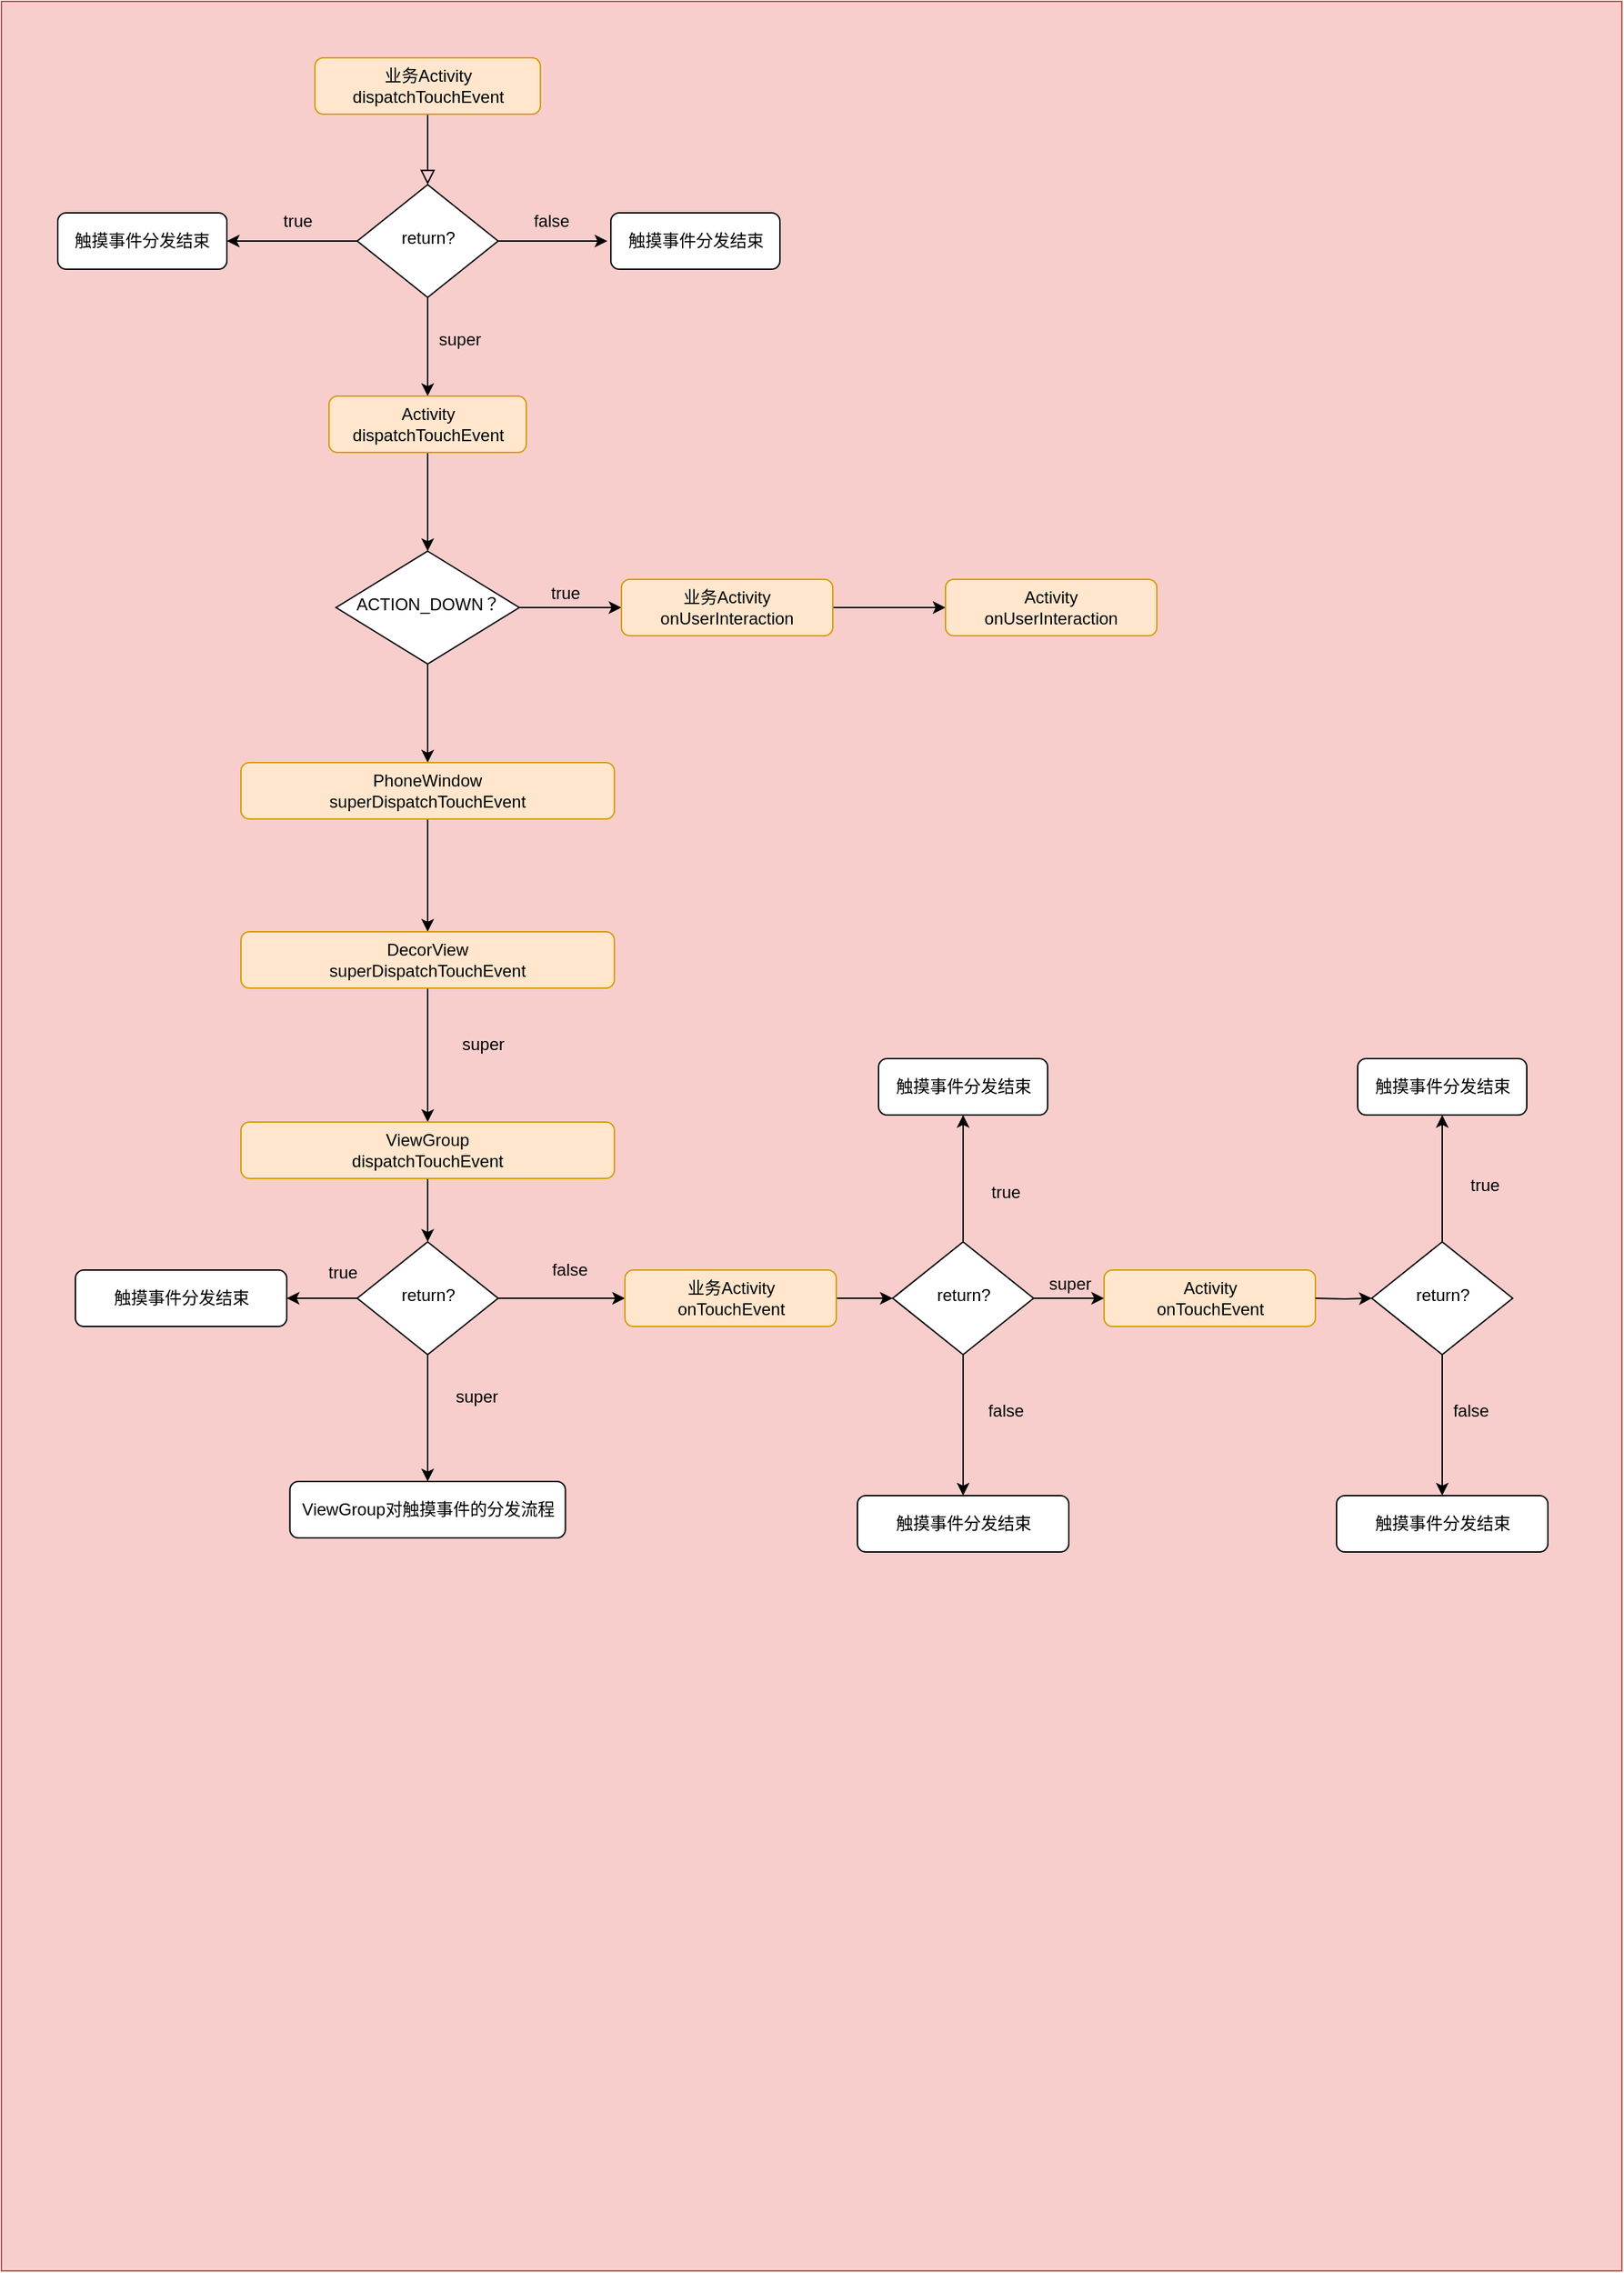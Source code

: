 <mxfile version="13.0.2" type="github" pages="2">
  <diagram id="C5RBs43oDa-KdzZeNtuy" name="Activity对触摸事件的分发流程">
    <mxGraphModel dx="599" dy="754" grid="1" gridSize="10" guides="1" tooltips="1" connect="1" arrows="1" fold="1" page="1" pageScale="1" pageWidth="827" pageHeight="1169" math="0" shadow="0">
      <root>
        <mxCell id="WIyWlLk6GJQsqaUBKTNV-0" />
        <mxCell id="WIyWlLk6GJQsqaUBKTNV-1" parent="WIyWlLk6GJQsqaUBKTNV-0" />
        <mxCell id="HODczc1Zrsx5R5IMGX4M-64" value="&lt;span style=&quot;font-family: monospace ; font-size: 0px&quot;&gt;%3CmxGraphModel%3E%3Croot%3E%3CmxCell%20id%3D%220%22%2F%3E%3CmxCell%20id%3D%221%22%20parent%3D%220%22%2F%3E%3CmxCell%20id%3D%222%22%20value%3D%22%22%20style%3D%22rounded%3D0%3Bhtml%3D1%3BjettySize%3Dauto%3BorthogonalLoop%3D1%3BfontSize%3D11%3BendArrow%3Dblock%3BendFill%3D0%3BendSize%3D8%3BstrokeWidth%3D1%3Bshadow%3D0%3BlabelBackgroundColor%3Dnone%3BedgeStyle%3DorthogonalEdgeStyle%3B%22%20edge%3D%221%22%20source%3D%223%22%20target%3D%227%22%20parent%3D%221%22%3E%3CmxGeometry%20relative%3D%221%22%20as%3D%22geometry%22%2F%3E%3C%2FmxCell%3E%3CmxCell%20id%3D%223%22%20value%3D%22%E4%B8%9A%E5%8A%A1Activity%26lt%3Bbr%26gt%3BdispatchTouchEvent%22%20style%3D%22rounded%3D1%3BwhiteSpace%3Dwrap%3Bhtml%3D1%3BfontSize%3D12%3Bglass%3D0%3BstrokeWidth%3D1%3Bshadow%3D0%3BfillColor%3D%23ffe6cc%3BstrokeColor%3D%23d79b00%3B%22%20vertex%3D%221%22%20parent%3D%221%22%3E%3CmxGeometry%20x%3D%22300%22%20y%3D%2280%22%20width%3D%22160%22%20height%3D%2240%22%20as%3D%22geometry%22%2F%3E%3C%2FmxCell%3E%3CmxCell%20id%3D%224%22%20value%3D%22%22%20style%3D%22edgeStyle%3DorthogonalEdgeStyle%3Brounded%3D0%3BorthogonalLoop%3D1%3BjettySize%3Dauto%3Bhtml%3D1%3B%22%20edge%3D%221%22%20source%3D%227%22%20target%3D%2216%22%20parent%3D%221%22%3E%3CmxGeometry%20relative%3D%221%22%20as%3D%22geometry%22%2F%3E%3C%2FmxCell%3E%3CmxCell%20id%3D%225%22%20style%3D%22edgeStyle%3DorthogonalEdgeStyle%3Brounded%3D0%3BorthogonalLoop%3D1%3BjettySize%3Dauto%3Bhtml%3D1%3BexitX%3D0.5%3BexitY%3D1%3BexitDx%3D0%3BexitDy%3D0%3BentryX%3D0.5%3BentryY%3D0%3BentryDx%3D0%3BentryDy%3D0%3B%22%20edge%3D%221%22%20source%3D%227%22%20target%3D%2220%22%20parent%3D%221%22%3E%3CmxGeometry%20relative%3D%221%22%20as%3D%22geometry%22%2F%3E%3C%2FmxCell%3E%3CmxCell%20id%3D%226%22%20value%3D%22%22%20style%3D%22edgeStyle%3DorthogonalEdgeStyle%3Brounded%3D0%3BorthogonalLoop%3D1%3BjettySize%3Dauto%3Bhtml%3D1%3B%22%20edge%3D%221%22%20source%3D%227%22%20parent%3D%221%22%3E%3CmxGeometry%20relative%3D%221%22%20as%3D%22geometry%22%3E%3CmxPoint%20x%3D%22510%22%20y%3D%22210%22%20as%3D%22targetPoint%22%2F%3E%3C%2FmxGeometry%3E%3C%2FmxCell%3E%3CmxCell%20id%3D%227%22%20value%3D%22return%3F%22%20style%3D%22rhombus%3BwhiteSpace%3Dwrap%3Bhtml%3D1%3Bshadow%3D0%3BfontFamily%3DHelvetica%3BfontSize%3D12%3Balign%3Dcenter%3BstrokeWidth%3D1%3Bspacing%3D6%3BspacingTop%3D-4%3B%22%20vertex%3D%221%22%20parent%3D%221%22%3E%3CmxGeometry%20x%3D%22330%22%20y%3D%22170%22%20width%3D%22100%22%20height%3D%2280%22%20as%3D%22geometry%22%2F%3E%3C%2FmxCell%3E%3CmxCell%20id%3D%228%22%20value%3D%22%22%20style%3D%22edgeStyle%3DorthogonalEdgeStyle%3Brounded%3D0%3BorthogonalLoop%3D1%3BjettySize%3Dauto%3Bhtml%3D1%3B%22%20edge%3D%221%22%20source%3D%2210%22%20target%3D%2212%22%20parent%3D%221%22%3E%3CmxGeometry%20relative%3D%221%22%20as%3D%22geometry%22%2F%3E%3C%2FmxCell%3E%3CmxCell%20id%3D%229%22%20value%3D%22%22%20style%3D%22edgeStyle%3DorthogonalEdgeStyle%3Brounded%3D0%3BorthogonalLoop%3D1%3BjettySize%3Dauto%3Bhtml%3D1%3B%22%20edge%3D%221%22%20source%3D%2210%22%20target%3D%2214%22%20parent%3D%221%22%3E%3CmxGeometry%20relative%3D%221%22%20as%3D%22geometry%22%2F%3E%3C%2FmxCell%3E%3CmxCell%20id%3D%2210%22%20value%3D%22ACTION_DOWN%EF%BC%9F%22%20style%3D%22rhombus%3BwhiteSpace%3Dwrap%3Bhtml%3D1%3Bshadow%3D0%3BfontFamily%3DHelvetica%3BfontSize%3D12%3Balign%3Dcenter%3BstrokeWidth%3D1%3Bspacing%3D6%3BspacingTop%3D-4%3B%22%20vertex%3D%221%22%20parent%3D%221%22%3E%3CmxGeometry%20x%3D%22315%22%20y%3D%22430%22%20width%3D%22130%22%20height%3D%2280%22%20as%3D%22geometry%22%2F%3E%3C%2FmxCell%3E%3CmxCell%20id%3D%2211%22%20style%3D%22edgeStyle%3DorthogonalEdgeStyle%3Brounded%3D0%3BorthogonalLoop%3D1%3BjettySize%3Dauto%3Bhtml%3D1%3BexitX%3D0.5%3BexitY%3D1%3BexitDx%3D0%3BexitDy%3D0%3BentryX%3D0.5%3BentryY%3D0%3BentryDx%3D0%3BentryDy%3D0%3B%22%20edge%3D%221%22%20source%3D%2212%22%20target%3D%2224%22%20parent%3D%221%22%3E%3CmxGeometry%20relative%3D%221%22%20as%3D%22geometry%22%2F%3E%3C%2FmxCell%3E%3CmxCell%20id%3D%2212%22%20value%3D%22PhoneWindow%20-%26amp%3Bgt%3B%20DecorView%20-%26amp%3Bgt%3B%20ViewGroup%26lt%3Bbr%26gt%3BdispatchTouchEvent%22%20style%3D%22rounded%3D1%3BwhiteSpace%3Dwrap%3Bhtml%3D1%3BfontSize%3D12%3Bglass%3D0%3BstrokeWidth%3D1%3Bshadow%3D0%3BfillColor%3D%23ffe6cc%3BstrokeColor%3D%23d79b00%3B%22%20vertex%3D%221%22%20parent%3D%221%22%3E%3CmxGeometry%20x%3D%22247.5%22%20y%3D%22565%22%20width%3D%22265%22%20height%3D%2240%22%20as%3D%22geometry%22%2F%3E%3C%2FmxCell%3E%3CmxCell%20id%3D%2213%22%20value%3D%22%22%20style%3D%22edgeStyle%3DorthogonalEdgeStyle%3Brounded%3D0%3BorthogonalLoop%3D1%3BjettySize%3Dauto%3Bhtml%3D1%3B%22%20edge%3D%221%22%20source%3D%2214%22%20target%3D%2215%22%20parent%3D%221%22%3E%3CmxGeometry%20relative%3D%221%22%20as%3D%22geometry%22%2F%3E%3C%2FmxCell%3E%3CmxCell%20id%3D%2214%22%20value%3D%22%E4%B8%9A%E5%8A%A1Activity%26lt%3Bbr%26gt%3BonUserInteraction%22%20style%3D%22rounded%3D1%3BwhiteSpace%3Dwrap%3Bhtml%3D1%3BfontSize%3D12%3Bglass%3D0%3BstrokeWidth%3D1%3Bshadow%3D0%3BfillColor%3D%23ffe6cc%3BstrokeColor%3D%23d79b00%3B%22%20vertex%3D%221%22%20parent%3D%221%22%3E%3CmxGeometry%20x%3D%22520%22%20y%3D%22450%22%20width%3D%22150%22%20height%3D%2240%22%20as%3D%22geometry%22%2F%3E%3C%2FmxCell%3E%3CmxCell%20id%3D%2215%22%20value%3D%22Activity%26lt%3Bbr%26gt%3BonUserInteraction%22%20style%3D%22rounded%3D1%3BwhiteSpace%3Dwrap%3Bhtml%3D1%3BfontSize%3D12%3Bglass%3D0%3BstrokeWidth%3D1%3Bshadow%3D0%3BfillColor%3D%23ffe6cc%3BstrokeColor%3D%23d79b00%3B%22%20vertex%3D%221%22%20parent%3D%221%22%3E%3CmxGeometry%20x%3D%22750%22%20y%3D%22450%22%20width%3D%22150%22%20height%3D%2240%22%20as%3D%22geometry%22%2F%3E%3C%2FmxCell%3E%3CmxCell%20id%3D%2216%22%20value%3D%22%E8%A7%A6%E6%91%B8%E4%BA%8B%E4%BB%B6%E5%88%86%E5%8F%91%E7%BB%93%E6%9D%9F%22%20style%3D%22rounded%3D1%3BwhiteSpace%3Dwrap%3Bhtml%3D1%3BfontSize%3D12%3Bglass%3D0%3BstrokeWidth%3D1%3Bshadow%3D0%3B%22%20vertex%3D%221%22%20parent%3D%221%22%3E%3CmxGeometry%20x%3D%22120%22%20y%3D%22190%22%20width%3D%22120%22%20height%3D%2240%22%20as%3D%22geometry%22%2F%3E%3C%2FmxCell%3E%3CmxCell%20id%3D%2217%22%20value%3D%22true%22%20style%3D%22text%3Bhtml%3D1%3Balign%3Dcenter%3BverticalAlign%3Dmiddle%3Bresizable%3D0%3Bpoints%3D%5B%5D%3Bautosize%3D1%3B%22%20vertex%3D%221%22%20parent%3D%221%22%3E%3CmxGeometry%20x%3D%22270%22%20y%3D%22186%22%20width%3D%2240%22%20height%3D%2220%22%20as%3D%22geometry%22%2F%3E%3C%2FmxCell%3E%3CmxCell%20id%3D%2218%22%20value%3D%22false%22%20style%3D%22text%3Bhtml%3D1%3Balign%3Dcenter%3BverticalAlign%3Dmiddle%3Bresizable%3D0%3Bpoints%3D%5B%5D%3Bautosize%3D1%3B%22%20vertex%3D%221%22%20parent%3D%221%22%3E%3CmxGeometry%20x%3D%22450%22%20y%3D%22186%22%20width%3D%2240%22%20height%3D%2220%22%20as%3D%22geometry%22%2F%3E%3C%2FmxCell%3E%3CmxCell%20id%3D%2219%22%20value%3D%22%22%20style%3D%22edgeStyle%3DorthogonalEdgeStyle%3Brounded%3D0%3BorthogonalLoop%3D1%3BjettySize%3Dauto%3Bhtml%3D1%3B%22%20edge%3D%221%22%20source%3D%2220%22%20target%3D%2210%22%20parent%3D%221%22%3E%3CmxGeometry%20relative%3D%221%22%20as%3D%22geometry%22%2F%3E%3C%2FmxCell%3E%3CmxCell%20id%3D%2220%22%20value%3D%22Activity%26lt%3Bbr%26gt%3BdispatchTouchEvent%22%20style%3D%22rounded%3D1%3BwhiteSpace%3Dwrap%3Bhtml%3D1%3BfontSize%3D12%3Bglass%3D0%3BstrokeWidth%3D1%3Bshadow%3D0%3BfillColor%3D%23ffe6cc%3BstrokeColor%3D%23d79b00%3B%22%20vertex%3D%221%22%20parent%3D%221%22%3E%3CmxGeometry%20x%3D%22310%22%20y%3D%22320%22%20width%3D%22140%22%20height%3D%2240%22%20as%3D%22geometry%22%2F%3E%3C%2FmxCell%3E%3CmxCell%20id%3D%2221%22%20style%3D%22edgeStyle%3DorthogonalEdgeStyle%3Brounded%3D0%3BorthogonalLoop%3D1%3BjettySize%3Dauto%3Bhtml%3D1%3BexitX%3D1%3BexitY%3D0.5%3BexitDx%3D0%3BexitDy%3D0%3BentryX%3D0%3BentryY%3D0.5%3BentryDx%3D0%3BentryDy%3D0%3B%22%20edge%3D%221%22%20source%3D%2224%22%20target%3D%2226%22%20parent%3D%221%22%3E%3CmxGeometry%20relative%3D%221%22%20as%3D%22geometry%22%2F%3E%3C%2FmxCell%3E%3CmxCell%20id%3D%2222%22%20style%3D%22edgeStyle%3DorthogonalEdgeStyle%3Brounded%3D0%3BorthogonalLoop%3D1%3BjettySize%3Dauto%3Bhtml%3D1%3BexitX%3D0.5%3BexitY%3D1%3BexitDx%3D0%3BexitDy%3D0%3BentryX%3D0.5%3BentryY%3D0%3BentryDx%3D0%3BentryDy%3D0%3B%22%20edge%3D%221%22%20source%3D%2224%22%20target%3D%2252%22%20parent%3D%221%22%3E%3CmxGeometry%20relative%3D%221%22%20as%3D%22geometry%22%3E%3CmxPoint%20x%3D%22380%22%20y%3D%22800%22%20as%3D%22targetPoint%22%2F%3E%3C%2FmxGeometry%3E%3C%2FmxCell%3E%3CmxCell%20id%3D%2223%22%20value%3D%22%22%20style%3D%22edgeStyle%3DorthogonalEdgeStyle%3Brounded%3D0%3BorthogonalLoop%3D1%3BjettySize%3Dauto%3Bhtml%3D1%3B%22%20edge%3D%221%22%20source%3D%2224%22%20target%3D%2230%22%20parent%3D%221%22%3E%3CmxGeometry%20relative%3D%221%22%20as%3D%22geometry%22%2F%3E%3C%2FmxCell%3E%3CmxCell%20id%3D%2224%22%20value%3D%22return%3F%22%20style%3D%22rhombus%3BwhiteSpace%3Dwrap%3Bhtml%3D1%3Bshadow%3D0%3BfontFamily%3DHelvetica%3BfontSize%3D12%3Balign%3Dcenter%3BstrokeWidth%3D1%3Bspacing%3D6%3BspacingTop%3D-4%3B%22%20vertex%3D%221%22%20parent%3D%221%22%3E%3CmxGeometry%20x%3D%22330%22%20y%3D%22650%22%20width%3D%22100%22%20height%3D%2280%22%20as%3D%22geometry%22%2F%3E%3C%2FmxCell%3E%3CmxCell%20id%3D%2225%22%20value%3D%22%22%20style%3D%22edgeStyle%3DorthogonalEdgeStyle%3Brounded%3D0%3BorthogonalLoop%3D1%3BjettySize%3Dauto%3Bhtml%3D1%3B%22%20edge%3D%221%22%20source%3D%2226%22%20target%3D%2238%22%20parent%3D%221%22%3E%3CmxGeometry%20relative%3D%221%22%20as%3D%22geometry%22%2F%3E%3C%2FmxCell%3E%3CmxCell%20id%3D%2226%22%20value%3D%22%E4%B8%9A%E5%8A%A1Activity%26lt%3Bbr%26gt%3BonTouchEvent%22%20style%3D%22rounded%3D1%3BwhiteSpace%3Dwrap%3Bhtml%3D1%3BfontSize%3D12%3Bglass%3D0%3BstrokeWidth%3D1%3Bshadow%3D0%3BfillColor%3D%23ffe6cc%3BstrokeColor%3D%23d79b00%3B%22%20vertex%3D%221%22%20parent%3D%221%22%3E%3CmxGeometry%20x%3D%22520%22%20y%3D%22670%22%20width%3D%22150%22%20height%3D%2240%22%20as%3D%22geometry%22%2F%3E%3C%2FmxCell%3E%3CmxCell%20id%3D%2227%22%20value%3D%22super%22%20style%3D%22text%3Bhtml%3D1%3Balign%3Dcenter%3BverticalAlign%3Dmiddle%3Bresizable%3D0%3Bpoints%3D%5B%5D%3Bautosize%3D1%3B%22%20vertex%3D%221%22%20parent%3D%221%22%3E%3CmxGeometry%20x%3D%22380%22%20y%3D%22270%22%20width%3D%2250%22%20height%3D%2220%22%20as%3D%22geometry%22%2F%3E%3C%2FmxCell%3E%3CmxCell%20id%3D%2228%22%20value%3D%22false%22%20style%3D%22text%3Bhtml%3D1%3Balign%3Dcenter%3BverticalAlign%3Dmiddle%3Bresizable%3D0%3Bpoints%3D%5B%5D%3Bautosize%3D1%3B%22%20vertex%3D%221%22%20parent%3D%221%22%3E%3CmxGeometry%20x%3D%22460%22%20y%3D%22660%22%20width%3D%2240%22%20height%3D%2220%22%20as%3D%22geometry%22%2F%3E%3C%2FmxCell%3E%3CmxCell%20id%3D%2229%22%20value%3D%22true%22%20style%3D%22text%3Bhtml%3D1%3Balign%3Dcenter%3BverticalAlign%3Dmiddle%3Bresizable%3D0%3Bpoints%3D%5B%5D%3Bautosize%3D1%3B%22%20vertex%3D%221%22%20parent%3D%221%22%3E%3CmxGeometry%20x%3D%22460%22%20y%3D%22450%22%20width%3D%2240%22%20height%3D%2220%22%20as%3D%22geometry%22%2F%3E%3C%2FmxCell%3E%3CmxCell%20id%3D%2230%22%20value%3D%22%26lt%3Bspan%26gt%3B%E8%A7%A6%E6%91%B8%E4%BA%8B%E4%BB%B6%E5%88%86%E5%8F%91%E7%BB%93%E6%9D%9F%26lt%3B%2Fspan%26gt%3B%22%20style%3D%22rounded%3D1%3BwhiteSpace%3Dwrap%3Bhtml%3D1%3BfontSize%3D12%3Bglass%3D0%3BstrokeWidth%3D1%3Bshadow%3D0%3B%22%20vertex%3D%221%22%20parent%3D%221%22%3E%3CmxGeometry%20x%3D%22130%22%20y%3D%22670%22%20width%3D%22150%22%20height%3D%2240%22%20as%3D%22geometry%22%2F%3E%3C%2FmxCell%3E%3CmxCell%20id%3D%2231%22%20value%3D%22super%22%20style%3D%22text%3Bhtml%3D1%3Balign%3Dcenter%3BverticalAlign%3Dmiddle%3Bresizable%3D0%3Bpoints%3D%5B%5D%3Bautosize%3D1%3B%22%20vertex%3D%221%22%20parent%3D%221%22%3E%3CmxGeometry%20x%3D%22389%22%20y%3D%22750%22%20width%3D%2250%22%20height%3D%2220%22%20as%3D%22geometry%22%2F%3E%3C%2FmxCell%3E%3CmxCell%20id%3D%2232%22%20value%3D%22true%22%20style%3D%22text%3Bhtml%3D1%3Balign%3Dcenter%3BverticalAlign%3Dmiddle%3Bresizable%3D0%3Bpoints%3D%5B%5D%3Bautosize%3D1%3B%22%20vertex%3D%221%22%20parent%3D%221%22%3E%3CmxGeometry%20x%3D%22299%22%20y%3D%22662%22%20width%3D%2240%22%20height%3D%2220%22%20as%3D%22geometry%22%2F%3E%3C%2FmxCell%3E%3CmxCell%20id%3D%2233%22%20value%3D%22%22%20style%3D%22edgeStyle%3DorthogonalEdgeStyle%3Brounded%3D0%3BorthogonalLoop%3D1%3BjettySize%3Dauto%3Bhtml%3D1%3B%22%20edge%3D%221%22%20source%3D%2238%22%20target%3D%2239%22%20parent%3D%221%22%3E%3CmxGeometry%20relative%3D%221%22%20as%3D%22geometry%22%3E%3CmxPoint%20x%3D%22760%22%20y%3D%22810%22%20as%3D%22targetPoint%22%2F%3E%3C%2FmxGeometry%3E%3C%2FmxCell%3E%3CmxCell%20id%3D%2234%22%20value%3D%22false%22%20style%3D%22edgeLabel%3Bhtml%3D1%3Balign%3Dcenter%3BverticalAlign%3Dmiddle%3Bresizable%3D0%3Bpoints%3D%5B%5D%3B%22%20vertex%3D%221%22%20connectable%3D%220%22%20parent%3D%2233%22%3E%3CmxGeometry%20x%3D%22-0.26%22%20relative%3D%221%22%20as%3D%22geometry%22%3E%3CmxPoint%20as%3D%22offset%22%2F%3E%3C%2FmxGeometry%3E%3C%2FmxCell%3E%3CmxCell%20id%3D%2235%22%20value%3D%22%22%20style%3D%22edgeStyle%3DorthogonalEdgeStyle%3Brounded%3D0%3BorthogonalLoop%3D1%3BjettySize%3Dauto%3Bhtml%3D1%3BentryX%3D0.5%3BentryY%3D1%3BentryDx%3D0%3BentryDy%3D0%3B%22%20edge%3D%221%22%20source%3D%2238%22%20target%3D%2240%22%20parent%3D%221%22%3E%3CmxGeometry%20relative%3D%221%22%20as%3D%22geometry%22%3E%3CmxPoint%20x%3D%22760%22%20y%3D%22570%22%20as%3D%22targetPoint%22%2F%3E%3C%2FmxGeometry%3E%3C%2FmxCell%3E%3CmxCell%20id%3D%2236%22%20value%3D%22true%22%20style%3D%22edgeLabel%3Bhtml%3D1%3Balign%3Dcenter%3BverticalAlign%3Dmiddle%3Bresizable%3D0%3Bpoints%3D%5B%5D%3B%22%20vertex%3D%221%22%20connectable%3D%220%22%20parent%3D%2235%22%3E%3CmxGeometry%20x%3D%22-0.022%22%20y%3D%22-1%22%20relative%3D%221%22%20as%3D%22geometry%22%3E%3CmxPoint%20as%3D%22offset%22%2F%3E%3C%2FmxGeometry%3E%3C%2FmxCell%3E%3CmxCell%20id%3D%2237%22%20value%3D%22%22%20style%3D%22edgeStyle%3DorthogonalEdgeStyle%3Brounded%3D0%3BorthogonalLoop%3D1%3BjettySize%3Dauto%3Bhtml%3D1%3B%22%20edge%3D%221%22%20source%3D%2238%22%20target%3D%2241%22%20parent%3D%221%22%3E%3CmxGeometry%20relative%3D%221%22%20as%3D%22geometry%22%2F%3E%3C%2FmxCell%3E%3CmxCell%20id%3D%2238%22%20value%3D%22return%3F%22%20style%3D%22rhombus%3BwhiteSpace%3Dwrap%3Bhtml%3D1%3Bshadow%3D0%3BfontFamily%3DHelvetica%3BfontSize%3D12%3Balign%3Dcenter%3BstrokeWidth%3D1%3Bspacing%3D6%3BspacingTop%3D-4%3B%22%20vertex%3D%221%22%20parent%3D%221%22%3E%3CmxGeometry%20x%3D%22710%22%20y%3D%22650%22%20width%3D%22100%22%20height%3D%2280%22%20as%3D%22geometry%22%2F%3E%3C%2FmxCell%3E%3CmxCell%20id%3D%2239%22%20value%3D%22%26lt%3Bspan%26gt%3B%E8%A7%A6%E6%91%B8%E4%BA%8B%E4%BB%B6%E5%88%86%E5%8F%91%E7%BB%93%E6%9D%9F%26lt%3B%2Fspan%26gt%3B%22%20style%3D%22rounded%3D1%3BwhiteSpace%3Dwrap%3Bhtml%3D1%3BfontSize%3D12%3Bglass%3D0%3BstrokeWidth%3D1%3Bshadow%3D0%3B%22%20vertex%3D%221%22%20parent%3D%221%22%3E%3CmxGeometry%20x%3D%22685%22%20y%3D%22830%22%20width%3D%22150%22%20height%3D%2240%22%20as%3D%22geometry%22%2F%3E%3C%2FmxCell%3E%3CmxCell%20id%3D%2240%22%20value%3D%22%E8%A7%A6%E6%91%B8%E4%BA%8B%E4%BB%B6%E5%88%86%E5%8F%91%E7%BB%93%E6%9D%9F%22%20style%3D%22rounded%3D1%3BwhiteSpace%3Dwrap%3Bhtml%3D1%3BfontSize%3D12%3Bglass%3D0%3BstrokeWidth%3D1%3Bshadow%3D0%3B%22%20vertex%3D%221%22%20parent%3D%221%22%3E%3CmxGeometry%20x%3D%22700%22%20y%3D%22520%22%20width%3D%22120%22%20height%3D%2240%22%20as%3D%22geometry%22%2F%3E%3C%2FmxCell%3E%3CmxCell%20id%3D%2241%22%20value%3D%22Activity%26lt%3Bbr%26gt%3BonTouchEvent%22%20style%3D%22rounded%3D1%3BwhiteSpace%3Dwrap%3Bhtml%3D1%3BfontSize%3D12%3Bglass%3D0%3BstrokeWidth%3D1%3Bshadow%3D0%3BfillColor%3D%23ffe6cc%3BstrokeColor%3D%23d79b00%3B%22%20vertex%3D%221%22%20parent%3D%221%22%3E%3CmxGeometry%20x%3D%22860%22%20y%3D%22670%22%20width%3D%22150%22%20height%3D%2240%22%20as%3D%22geometry%22%2F%3E%3C%2FmxCell%3E%3CmxCell%20id%3D%2242%22%20value%3D%22%22%20style%3D%22edgeStyle%3DorthogonalEdgeStyle%3Brounded%3D0%3BorthogonalLoop%3D1%3BjettySize%3Dauto%3Bhtml%3D1%3B%22%20edge%3D%221%22%20target%3D%2247%22%20parent%3D%221%22%3E%3CmxGeometry%20relative%3D%221%22%20as%3D%22geometry%22%3E%3CmxPoint%20x%3D%221010%22%20y%3D%22690%22%20as%3D%22sourcePoint%22%2F%3E%3C%2FmxGeometry%3E%3C%2FmxCell%3E%3CmxCell%20id%3D%2243%22%20value%3D%22%22%20style%3D%22edgeStyle%3DorthogonalEdgeStyle%3Brounded%3D0%3BorthogonalLoop%3D1%3BjettySize%3Dauto%3Bhtml%3D1%3B%22%20edge%3D%221%22%20source%3D%2247%22%20target%3D%2248%22%20parent%3D%221%22%3E%3CmxGeometry%20relative%3D%221%22%20as%3D%22geometry%22%3E%3CmxPoint%20x%3D%221100%22%20y%3D%22810%22%20as%3D%22targetPoint%22%2F%3E%3C%2FmxGeometry%3E%3C%2FmxCell%3E%3CmxCell%20id%3D%2244%22%20value%3D%22false%22%20style%3D%22edgeLabel%3Bhtml%3D1%3Balign%3Dcenter%3BverticalAlign%3Dmiddle%3Bresizable%3D0%3Bpoints%3D%5B%5D%3B%22%20vertex%3D%221%22%20connectable%3D%220%22%20parent%3D%2243%22%3E%3CmxGeometry%20x%3D%22-0.26%22%20relative%3D%221%22%20as%3D%22geometry%22%3E%3CmxPoint%20as%3D%22offset%22%2F%3E%3C%2FmxGeometry%3E%3C%2FmxCell%3E%3CmxCell%20id%3D%2245%22%20value%3D%22%22%20style%3D%22edgeStyle%3DorthogonalEdgeStyle%3Brounded%3D0%3BorthogonalLoop%3D1%3BjettySize%3Dauto%3Bhtml%3D1%3BentryX%3D0.5%3BentryY%3D1%3BentryDx%3D0%3BentryDy%3D0%3B%22%20edge%3D%221%22%20source%3D%2247%22%20target%3D%2249%22%20parent%3D%221%22%3E%3CmxGeometry%20relative%3D%221%22%20as%3D%22geometry%22%3E%3CmxPoint%20x%3D%221100%22%20y%3D%22570%22%20as%3D%22targetPoint%22%2F%3E%3C%2FmxGeometry%3E%3C%2FmxCell%3E%3CmxCell%20id%3D%2246%22%20value%3D%22true%22%20style%3D%22edgeLabel%3Bhtml%3D1%3Balign%3Dcenter%3BverticalAlign%3Dmiddle%3Bresizable%3D0%3Bpoints%3D%5B%5D%3B%22%20vertex%3D%221%22%20connectable%3D%220%22%20parent%3D%2245%22%3E%3CmxGeometry%20x%3D%22-0.022%22%20y%3D%22-1%22%20relative%3D%221%22%20as%3D%22geometry%22%3E%3CmxPoint%20as%3D%22offset%22%2F%3E%3C%2FmxGeometry%3E%3C%2FmxCell%3E%3CmxCell%20id%3D%2247%22%20value%3D%22return%3F%22%20style%3D%22rhombus%3BwhiteSpace%3Dwrap%3Bhtml%3D1%3Bshadow%3D0%3BfontFamily%3DHelvetica%3BfontSize%3D12%3Balign%3Dcenter%3BstrokeWidth%3D1%3Bspacing%3D6%3BspacingTop%3D-4%3B%22%20vertex%3D%221%22%20parent%3D%221%22%3E%3CmxGeometry%20x%3D%221050%22%20y%3D%22650%22%20width%3D%22100%22%20height%3D%2280%22%20as%3D%22geometry%22%2F%3E%3C%2FmxCell%3E%3CmxCell%20id%3D%2248%22%20value%3D%22%26lt%3Bspan%26gt%3B%E8%A7%A6%E6%91%B8%E4%BA%8B%E4%BB%B6%E5%88%86%E5%8F%91%E7%BB%93%E6%9D%9F%26lt%3B%2Fspan%26gt%3B%22%20style%3D%22rounded%3D1%3BwhiteSpace%3Dwrap%3Bhtml%3D1%3BfontSize%3D12%3Bglass%3D0%3BstrokeWidth%3D1%3Bshadow%3D0%3B%22%20vertex%3D%221%22%20parent%3D%221%22%3E%3CmxGeometry%20x%3D%221025%22%20y%3D%22830%22%20width%3D%22150%22%20height%3D%2240%22%20as%3D%22geometry%22%2F%3E%3C%2FmxCell%3E%3CmxCell%20id%3D%2249%22%20value%3D%22%E8%A7%A6%E6%91%B8%E4%BA%8B%E4%BB%B6%E5%88%86%E5%8F%91%E7%BB%93%E6%9D%9F%22%20style%3D%22rounded%3D1%3BwhiteSpace%3Dwrap%3Bhtml%3D1%3BfontSize%3D12%3Bglass%3D0%3BstrokeWidth%3D1%3Bshadow%3D0%3B%22%20vertex%3D%221%22%20parent%3D%221%22%3E%3CmxGeometry%20x%3D%221040%22%20y%3D%22520%22%20width%3D%22120%22%20height%3D%2240%22%20as%3D%22geometry%22%2F%3E%3C%2FmxCell%3E%3CmxCell%20id%3D%2250%22%20value%3D%22super%22%20style%3D%22text%3Bhtml%3D1%3Balign%3Dcenter%3BverticalAlign%3Dmiddle%3Bresizable%3D0%3Bpoints%3D%5B%5D%3Bautosize%3D1%3B%22%20vertex%3D%221%22%20parent%3D%221%22%3E%3CmxGeometry%20x%3D%22810%22%20y%3D%22670%22%20width%3D%2250%22%20height%3D%2220%22%20as%3D%22geometry%22%2F%3E%3C%2FmxCell%3E%3CmxCell%20id%3D%2251%22%20value%3D%22%E8%A7%A6%E6%91%B8%E4%BA%8B%E4%BB%B6%E5%88%86%E5%8F%91%E7%BB%93%E6%9D%9F%22%20style%3D%22rounded%3D1%3BwhiteSpace%3Dwrap%3Bhtml%3D1%3BfontSize%3D12%3Bglass%3D0%3BstrokeWidth%3D1%3Bshadow%3D0%3B%22%20vertex%3D%221%22%20parent%3D%221%22%3E%3CmxGeometry%20x%3D%22512.5%22%20y%3D%22190%22%20width%3D%22120%22%20height%3D%2240%22%20as%3D%22geometry%22%2F%3E%3C%2FmxCell%3E%3CmxCell%20id%3D%2252%22%20value%3D%22ViewGroup%E5%AF%B9%E8%A7%A6%E6%91%B8%E4%BA%8B%E4%BB%B6%E7%9A%84%E5%88%86%E5%8F%91%E6%B5%81%E7%A8%8B%22%20style%3D%22rounded%3D1%3BwhiteSpace%3Dwrap%3Bhtml%3D1%3BfontSize%3D12%3Bglass%3D0%3BstrokeWidth%3D1%3Bshadow%3D0%3B%22%20vertex%3D%221%22%20parent%3D%221%22%3E%3CmxGeometry%20x%3D%22282.25%22%20y%3D%22820%22%20width%3D%22195.5%22%20height%3D%2240%22%20as%3D%22geometry%22%2F%3E%3C%2FmxCell%3E%3C%2Froot%3E%3C%2FmxGraphModel%3E&lt;/span&gt;" style="rounded=0;whiteSpace=wrap;html=1;fillColor=#f8cecc;strokeColor=#b85450;" parent="WIyWlLk6GJQsqaUBKTNV-1" vertex="1">
          <mxGeometry x="1210" y="640" width="1150" height="1610" as="geometry" />
        </mxCell>
        <mxCell id="HODczc1Zrsx5R5IMGX4M-65" value="" style="rounded=0;html=1;jettySize=auto;orthogonalLoop=1;fontSize=11;endArrow=block;endFill=0;endSize=8;strokeWidth=1;shadow=0;labelBackgroundColor=none;edgeStyle=orthogonalEdgeStyle;" parent="WIyWlLk6GJQsqaUBKTNV-1" source="HODczc1Zrsx5R5IMGX4M-66" target="HODczc1Zrsx5R5IMGX4M-70" edge="1">
          <mxGeometry relative="1" as="geometry" />
        </mxCell>
        <mxCell id="HODczc1Zrsx5R5IMGX4M-66" value="业务Activity&lt;br&gt;dispatchTouchEvent" style="rounded=1;whiteSpace=wrap;html=1;fontSize=12;glass=0;strokeWidth=1;shadow=0;fillColor=#ffe6cc;strokeColor=#d79b00;" parent="WIyWlLk6GJQsqaUBKTNV-1" vertex="1">
          <mxGeometry x="1432.5" y="680" width="160" height="40" as="geometry" />
        </mxCell>
        <mxCell id="HODczc1Zrsx5R5IMGX4M-67" value="" style="edgeStyle=orthogonalEdgeStyle;rounded=0;orthogonalLoop=1;jettySize=auto;html=1;" parent="WIyWlLk6GJQsqaUBKTNV-1" source="HODczc1Zrsx5R5IMGX4M-70" target="HODczc1Zrsx5R5IMGX4M-79" edge="1">
          <mxGeometry relative="1" as="geometry" />
        </mxCell>
        <mxCell id="HODczc1Zrsx5R5IMGX4M-68" style="edgeStyle=orthogonalEdgeStyle;rounded=0;orthogonalLoop=1;jettySize=auto;html=1;exitX=0.5;exitY=1;exitDx=0;exitDy=0;entryX=0.5;entryY=0;entryDx=0;entryDy=0;" parent="WIyWlLk6GJQsqaUBKTNV-1" source="HODczc1Zrsx5R5IMGX4M-70" target="HODczc1Zrsx5R5IMGX4M-83" edge="1">
          <mxGeometry relative="1" as="geometry" />
        </mxCell>
        <mxCell id="HODczc1Zrsx5R5IMGX4M-69" value="" style="edgeStyle=orthogonalEdgeStyle;rounded=0;orthogonalLoop=1;jettySize=auto;html=1;" parent="WIyWlLk6GJQsqaUBKTNV-1" source="HODczc1Zrsx5R5IMGX4M-70" edge="1">
          <mxGeometry relative="1" as="geometry">
            <mxPoint x="1640" y="810" as="targetPoint" />
          </mxGeometry>
        </mxCell>
        <mxCell id="HODczc1Zrsx5R5IMGX4M-70" value="return?" style="rhombus;whiteSpace=wrap;html=1;shadow=0;fontFamily=Helvetica;fontSize=12;align=center;strokeWidth=1;spacing=6;spacingTop=-4;" parent="WIyWlLk6GJQsqaUBKTNV-1" vertex="1">
          <mxGeometry x="1462.5" y="770" width="100" height="80" as="geometry" />
        </mxCell>
        <mxCell id="HODczc1Zrsx5R5IMGX4M-71" value="" style="edgeStyle=orthogonalEdgeStyle;rounded=0;orthogonalLoop=1;jettySize=auto;html=1;exitX=0.5;exitY=1;exitDx=0;exitDy=0;" parent="WIyWlLk6GJQsqaUBKTNV-1" source="HODczc1Zrsx5R5IMGX4M-124" target="HODczc1Zrsx5R5IMGX4M-75" edge="1">
          <mxGeometry relative="1" as="geometry">
            <mxPoint x="1512.5" y="1370" as="sourcePoint" />
          </mxGeometry>
        </mxCell>
        <mxCell id="HODczc1Zrsx5R5IMGX4M-72" value="" style="edgeStyle=orthogonalEdgeStyle;rounded=0;orthogonalLoop=1;jettySize=auto;html=1;" parent="WIyWlLk6GJQsqaUBKTNV-1" source="HODczc1Zrsx5R5IMGX4M-73" target="HODczc1Zrsx5R5IMGX4M-77" edge="1">
          <mxGeometry relative="1" as="geometry" />
        </mxCell>
        <mxCell id="HODczc1Zrsx5R5IMGX4M-122" value="" style="edgeStyle=orthogonalEdgeStyle;rounded=0;orthogonalLoop=1;jettySize=auto;html=1;" parent="WIyWlLk6GJQsqaUBKTNV-1" source="HODczc1Zrsx5R5IMGX4M-73" target="HODczc1Zrsx5R5IMGX4M-121" edge="1">
          <mxGeometry relative="1" as="geometry" />
        </mxCell>
        <mxCell id="HODczc1Zrsx5R5IMGX4M-73" value="ACTION_DOWN？" style="rhombus;whiteSpace=wrap;html=1;shadow=0;fontFamily=Helvetica;fontSize=12;align=center;strokeWidth=1;spacing=6;spacingTop=-4;" parent="WIyWlLk6GJQsqaUBKTNV-1" vertex="1">
          <mxGeometry x="1447.5" y="1030" width="130" height="80" as="geometry" />
        </mxCell>
        <mxCell id="HODczc1Zrsx5R5IMGX4M-74" style="edgeStyle=orthogonalEdgeStyle;rounded=0;orthogonalLoop=1;jettySize=auto;html=1;exitX=0.5;exitY=1;exitDx=0;exitDy=0;entryX=0.5;entryY=0;entryDx=0;entryDy=0;" parent="WIyWlLk6GJQsqaUBKTNV-1" source="HODczc1Zrsx5R5IMGX4M-75" target="HODczc1Zrsx5R5IMGX4M-87" edge="1">
          <mxGeometry relative="1" as="geometry" />
        </mxCell>
        <mxCell id="HODczc1Zrsx5R5IMGX4M-75" value="ViewGroup&lt;br&gt;dispatchTouchEvent" style="rounded=1;whiteSpace=wrap;html=1;fontSize=12;glass=0;strokeWidth=1;shadow=0;fillColor=#ffe6cc;strokeColor=#d79b00;" parent="WIyWlLk6GJQsqaUBKTNV-1" vertex="1">
          <mxGeometry x="1380" y="1435" width="265" height="40" as="geometry" />
        </mxCell>
        <mxCell id="HODczc1Zrsx5R5IMGX4M-76" value="" style="edgeStyle=orthogonalEdgeStyle;rounded=0;orthogonalLoop=1;jettySize=auto;html=1;" parent="WIyWlLk6GJQsqaUBKTNV-1" source="HODczc1Zrsx5R5IMGX4M-77" target="HODczc1Zrsx5R5IMGX4M-78" edge="1">
          <mxGeometry relative="1" as="geometry" />
        </mxCell>
        <mxCell id="HODczc1Zrsx5R5IMGX4M-77" value="业务Activity&lt;br&gt;onUserInteraction" style="rounded=1;whiteSpace=wrap;html=1;fontSize=12;glass=0;strokeWidth=1;shadow=0;fillColor=#ffe6cc;strokeColor=#d79b00;" parent="WIyWlLk6GJQsqaUBKTNV-1" vertex="1">
          <mxGeometry x="1650" y="1050" width="150" height="40" as="geometry" />
        </mxCell>
        <mxCell id="HODczc1Zrsx5R5IMGX4M-78" value="Activity&lt;br&gt;onUserInteraction" style="rounded=1;whiteSpace=wrap;html=1;fontSize=12;glass=0;strokeWidth=1;shadow=0;fillColor=#ffe6cc;strokeColor=#d79b00;" parent="WIyWlLk6GJQsqaUBKTNV-1" vertex="1">
          <mxGeometry x="1880" y="1050" width="150" height="40" as="geometry" />
        </mxCell>
        <mxCell id="HODczc1Zrsx5R5IMGX4M-79" value="触摸事件分发结束" style="rounded=1;whiteSpace=wrap;html=1;fontSize=12;glass=0;strokeWidth=1;shadow=0;" parent="WIyWlLk6GJQsqaUBKTNV-1" vertex="1">
          <mxGeometry x="1250" y="790" width="120" height="40" as="geometry" />
        </mxCell>
        <mxCell id="HODczc1Zrsx5R5IMGX4M-80" value="true" style="text;html=1;align=center;verticalAlign=middle;resizable=0;points=[];autosize=1;" parent="WIyWlLk6GJQsqaUBKTNV-1" vertex="1">
          <mxGeometry x="1400" y="786" width="40" height="20" as="geometry" />
        </mxCell>
        <mxCell id="HODczc1Zrsx5R5IMGX4M-81" value="false" style="text;html=1;align=center;verticalAlign=middle;resizable=0;points=[];autosize=1;" parent="WIyWlLk6GJQsqaUBKTNV-1" vertex="1">
          <mxGeometry x="1580" y="786" width="40" height="20" as="geometry" />
        </mxCell>
        <mxCell id="HODczc1Zrsx5R5IMGX4M-82" value="" style="edgeStyle=orthogonalEdgeStyle;rounded=0;orthogonalLoop=1;jettySize=auto;html=1;" parent="WIyWlLk6GJQsqaUBKTNV-1" source="HODczc1Zrsx5R5IMGX4M-83" target="HODczc1Zrsx5R5IMGX4M-73" edge="1">
          <mxGeometry relative="1" as="geometry" />
        </mxCell>
        <mxCell id="HODczc1Zrsx5R5IMGX4M-83" value="Activity&lt;br&gt;dispatchTouchEvent" style="rounded=1;whiteSpace=wrap;html=1;fontSize=12;glass=0;strokeWidth=1;shadow=0;fillColor=#ffe6cc;strokeColor=#d79b00;" parent="WIyWlLk6GJQsqaUBKTNV-1" vertex="1">
          <mxGeometry x="1442.5" y="920" width="140" height="40" as="geometry" />
        </mxCell>
        <mxCell id="HODczc1Zrsx5R5IMGX4M-84" style="edgeStyle=orthogonalEdgeStyle;rounded=0;orthogonalLoop=1;jettySize=auto;html=1;exitX=1;exitY=0.5;exitDx=0;exitDy=0;entryX=0;entryY=0.5;entryDx=0;entryDy=0;" parent="WIyWlLk6GJQsqaUBKTNV-1" source="HODczc1Zrsx5R5IMGX4M-87" target="HODczc1Zrsx5R5IMGX4M-89" edge="1">
          <mxGeometry relative="1" as="geometry" />
        </mxCell>
        <mxCell id="HODczc1Zrsx5R5IMGX4M-85" style="edgeStyle=orthogonalEdgeStyle;rounded=0;orthogonalLoop=1;jettySize=auto;html=1;exitX=0.5;exitY=1;exitDx=0;exitDy=0;entryX=0.5;entryY=0;entryDx=0;entryDy=0;" parent="WIyWlLk6GJQsqaUBKTNV-1" source="HODczc1Zrsx5R5IMGX4M-87" target="HODczc1Zrsx5R5IMGX4M-115" edge="1">
          <mxGeometry relative="1" as="geometry">
            <mxPoint x="1512.5" y="1670" as="targetPoint" />
          </mxGeometry>
        </mxCell>
        <mxCell id="HODczc1Zrsx5R5IMGX4M-86" value="" style="edgeStyle=orthogonalEdgeStyle;rounded=0;orthogonalLoop=1;jettySize=auto;html=1;" parent="WIyWlLk6GJQsqaUBKTNV-1" source="HODczc1Zrsx5R5IMGX4M-87" target="HODczc1Zrsx5R5IMGX4M-93" edge="1">
          <mxGeometry relative="1" as="geometry" />
        </mxCell>
        <mxCell id="HODczc1Zrsx5R5IMGX4M-87" value="return?" style="rhombus;whiteSpace=wrap;html=1;shadow=0;fontFamily=Helvetica;fontSize=12;align=center;strokeWidth=1;spacing=6;spacingTop=-4;" parent="WIyWlLk6GJQsqaUBKTNV-1" vertex="1">
          <mxGeometry x="1462.5" y="1520" width="100" height="80" as="geometry" />
        </mxCell>
        <mxCell id="HODczc1Zrsx5R5IMGX4M-88" value="" style="edgeStyle=orthogonalEdgeStyle;rounded=0;orthogonalLoop=1;jettySize=auto;html=1;" parent="WIyWlLk6GJQsqaUBKTNV-1" source="HODczc1Zrsx5R5IMGX4M-89" target="HODczc1Zrsx5R5IMGX4M-101" edge="1">
          <mxGeometry relative="1" as="geometry" />
        </mxCell>
        <mxCell id="HODczc1Zrsx5R5IMGX4M-89" value="业务Activity&lt;br&gt;onTouchEvent" style="rounded=1;whiteSpace=wrap;html=1;fontSize=12;glass=0;strokeWidth=1;shadow=0;fillColor=#ffe6cc;strokeColor=#d79b00;" parent="WIyWlLk6GJQsqaUBKTNV-1" vertex="1">
          <mxGeometry x="1652.5" y="1540" width="150" height="40" as="geometry" />
        </mxCell>
        <mxCell id="HODczc1Zrsx5R5IMGX4M-90" value="super" style="text;html=1;align=center;verticalAlign=middle;resizable=0;points=[];autosize=1;" parent="WIyWlLk6GJQsqaUBKTNV-1" vertex="1">
          <mxGeometry x="1510" y="870" width="50" height="20" as="geometry" />
        </mxCell>
        <mxCell id="HODczc1Zrsx5R5IMGX4M-91" value="false" style="text;html=1;align=center;verticalAlign=middle;resizable=0;points=[];autosize=1;" parent="WIyWlLk6GJQsqaUBKTNV-1" vertex="1">
          <mxGeometry x="1592.5" y="1530" width="40" height="20" as="geometry" />
        </mxCell>
        <mxCell id="HODczc1Zrsx5R5IMGX4M-92" value="true" style="text;html=1;align=center;verticalAlign=middle;resizable=0;points=[];autosize=1;" parent="WIyWlLk6GJQsqaUBKTNV-1" vertex="1">
          <mxGeometry x="1590" y="1050" width="40" height="20" as="geometry" />
        </mxCell>
        <mxCell id="HODczc1Zrsx5R5IMGX4M-93" value="&lt;span&gt;触摸事件分发结束&lt;/span&gt;" style="rounded=1;whiteSpace=wrap;html=1;fontSize=12;glass=0;strokeWidth=1;shadow=0;" parent="WIyWlLk6GJQsqaUBKTNV-1" vertex="1">
          <mxGeometry x="1262.5" y="1540" width="150" height="40" as="geometry" />
        </mxCell>
        <mxCell id="HODczc1Zrsx5R5IMGX4M-94" value="super" style="text;html=1;align=center;verticalAlign=middle;resizable=0;points=[];autosize=1;" parent="WIyWlLk6GJQsqaUBKTNV-1" vertex="1">
          <mxGeometry x="1521.5" y="1620" width="50" height="20" as="geometry" />
        </mxCell>
        <mxCell id="HODczc1Zrsx5R5IMGX4M-95" value="true" style="text;html=1;align=center;verticalAlign=middle;resizable=0;points=[];autosize=1;" parent="WIyWlLk6GJQsqaUBKTNV-1" vertex="1">
          <mxGeometry x="1431.5" y="1532" width="40" height="20" as="geometry" />
        </mxCell>
        <mxCell id="HODczc1Zrsx5R5IMGX4M-96" value="" style="edgeStyle=orthogonalEdgeStyle;rounded=0;orthogonalLoop=1;jettySize=auto;html=1;" parent="WIyWlLk6GJQsqaUBKTNV-1" source="HODczc1Zrsx5R5IMGX4M-101" target="HODczc1Zrsx5R5IMGX4M-102" edge="1">
          <mxGeometry relative="1" as="geometry">
            <mxPoint x="1892.5" y="1680" as="targetPoint" />
          </mxGeometry>
        </mxCell>
        <mxCell id="HODczc1Zrsx5R5IMGX4M-98" value="" style="edgeStyle=orthogonalEdgeStyle;rounded=0;orthogonalLoop=1;jettySize=auto;html=1;entryX=0.5;entryY=1;entryDx=0;entryDy=0;" parent="WIyWlLk6GJQsqaUBKTNV-1" source="HODczc1Zrsx5R5IMGX4M-101" target="HODczc1Zrsx5R5IMGX4M-103" edge="1">
          <mxGeometry relative="1" as="geometry">
            <mxPoint x="1892.5" y="1440" as="targetPoint" />
          </mxGeometry>
        </mxCell>
        <mxCell id="HODczc1Zrsx5R5IMGX4M-100" value="" style="edgeStyle=orthogonalEdgeStyle;rounded=0;orthogonalLoop=1;jettySize=auto;html=1;" parent="WIyWlLk6GJQsqaUBKTNV-1" source="HODczc1Zrsx5R5IMGX4M-101" target="HODczc1Zrsx5R5IMGX4M-104" edge="1">
          <mxGeometry relative="1" as="geometry" />
        </mxCell>
        <mxCell id="HODczc1Zrsx5R5IMGX4M-101" value="return?" style="rhombus;whiteSpace=wrap;html=1;shadow=0;fontFamily=Helvetica;fontSize=12;align=center;strokeWidth=1;spacing=6;spacingTop=-4;" parent="WIyWlLk6GJQsqaUBKTNV-1" vertex="1">
          <mxGeometry x="1842.5" y="1520" width="100" height="80" as="geometry" />
        </mxCell>
        <mxCell id="HODczc1Zrsx5R5IMGX4M-102" value="&lt;span&gt;触摸事件分发结束&lt;/span&gt;" style="rounded=1;whiteSpace=wrap;html=1;fontSize=12;glass=0;strokeWidth=1;shadow=0;" parent="WIyWlLk6GJQsqaUBKTNV-1" vertex="1">
          <mxGeometry x="1817.5" y="1700" width="150" height="40" as="geometry" />
        </mxCell>
        <mxCell id="HODczc1Zrsx5R5IMGX4M-103" value="触摸事件分发结束" style="rounded=1;whiteSpace=wrap;html=1;fontSize=12;glass=0;strokeWidth=1;shadow=0;" parent="WIyWlLk6GJQsqaUBKTNV-1" vertex="1">
          <mxGeometry x="1832.5" y="1390" width="120" height="40" as="geometry" />
        </mxCell>
        <mxCell id="HODczc1Zrsx5R5IMGX4M-104" value="Activity&lt;br&gt;onTouchEvent" style="rounded=1;whiteSpace=wrap;html=1;fontSize=12;glass=0;strokeWidth=1;shadow=0;fillColor=#ffe6cc;strokeColor=#d79b00;" parent="WIyWlLk6GJQsqaUBKTNV-1" vertex="1">
          <mxGeometry x="1992.5" y="1540" width="150" height="40" as="geometry" />
        </mxCell>
        <mxCell id="HODczc1Zrsx5R5IMGX4M-105" value="" style="edgeStyle=orthogonalEdgeStyle;rounded=0;orthogonalLoop=1;jettySize=auto;html=1;" parent="WIyWlLk6GJQsqaUBKTNV-1" target="HODczc1Zrsx5R5IMGX4M-110" edge="1">
          <mxGeometry relative="1" as="geometry">
            <mxPoint x="2142.5" y="1560" as="sourcePoint" />
          </mxGeometry>
        </mxCell>
        <mxCell id="HODczc1Zrsx5R5IMGX4M-106" value="" style="edgeStyle=orthogonalEdgeStyle;rounded=0;orthogonalLoop=1;jettySize=auto;html=1;" parent="WIyWlLk6GJQsqaUBKTNV-1" source="HODczc1Zrsx5R5IMGX4M-110" target="HODczc1Zrsx5R5IMGX4M-111" edge="1">
          <mxGeometry relative="1" as="geometry">
            <mxPoint x="2232.5" y="1680" as="targetPoint" />
          </mxGeometry>
        </mxCell>
        <mxCell id="HODczc1Zrsx5R5IMGX4M-108" value="" style="edgeStyle=orthogonalEdgeStyle;rounded=0;orthogonalLoop=1;jettySize=auto;html=1;entryX=0.5;entryY=1;entryDx=0;entryDy=0;" parent="WIyWlLk6GJQsqaUBKTNV-1" source="HODczc1Zrsx5R5IMGX4M-110" target="HODczc1Zrsx5R5IMGX4M-112" edge="1">
          <mxGeometry relative="1" as="geometry">
            <mxPoint x="2232.5" y="1440" as="targetPoint" />
          </mxGeometry>
        </mxCell>
        <mxCell id="HODczc1Zrsx5R5IMGX4M-110" value="return?" style="rhombus;whiteSpace=wrap;html=1;shadow=0;fontFamily=Helvetica;fontSize=12;align=center;strokeWidth=1;spacing=6;spacingTop=-4;" parent="WIyWlLk6GJQsqaUBKTNV-1" vertex="1">
          <mxGeometry x="2182.5" y="1520" width="100" height="80" as="geometry" />
        </mxCell>
        <mxCell id="HODczc1Zrsx5R5IMGX4M-111" value="&lt;span&gt;触摸事件分发结束&lt;/span&gt;" style="rounded=1;whiteSpace=wrap;html=1;fontSize=12;glass=0;strokeWidth=1;shadow=0;" parent="WIyWlLk6GJQsqaUBKTNV-1" vertex="1">
          <mxGeometry x="2157.5" y="1700" width="150" height="40" as="geometry" />
        </mxCell>
        <mxCell id="HODczc1Zrsx5R5IMGX4M-112" value="触摸事件分发结束" style="rounded=1;whiteSpace=wrap;html=1;fontSize=12;glass=0;strokeWidth=1;shadow=0;" parent="WIyWlLk6GJQsqaUBKTNV-1" vertex="1">
          <mxGeometry x="2172.5" y="1390" width="120" height="40" as="geometry" />
        </mxCell>
        <mxCell id="HODczc1Zrsx5R5IMGX4M-113" value="super" style="text;html=1;align=center;verticalAlign=middle;resizable=0;points=[];autosize=1;" parent="WIyWlLk6GJQsqaUBKTNV-1" vertex="1">
          <mxGeometry x="1942.5" y="1540" width="50" height="20" as="geometry" />
        </mxCell>
        <mxCell id="HODczc1Zrsx5R5IMGX4M-114" value="触摸事件分发结束" style="rounded=1;whiteSpace=wrap;html=1;fontSize=12;glass=0;strokeWidth=1;shadow=0;" parent="WIyWlLk6GJQsqaUBKTNV-1" vertex="1">
          <mxGeometry x="1642.5" y="790" width="120" height="40" as="geometry" />
        </mxCell>
        <mxCell id="HODczc1Zrsx5R5IMGX4M-115" value="ViewGroup对触摸事件的分发流程" style="rounded=1;whiteSpace=wrap;html=1;fontSize=12;glass=0;strokeWidth=1;shadow=0;" parent="WIyWlLk6GJQsqaUBKTNV-1" vertex="1">
          <mxGeometry x="1414.75" y="1690" width="195.5" height="40" as="geometry" />
        </mxCell>
        <mxCell id="HODczc1Zrsx5R5IMGX4M-117" value="true" style="text;html=1;strokeColor=none;fillColor=none;align=center;verticalAlign=middle;whiteSpace=wrap;rounded=0;" parent="WIyWlLk6GJQsqaUBKTNV-1" vertex="1">
          <mxGeometry x="1902.5" y="1475" width="40" height="20" as="geometry" />
        </mxCell>
        <mxCell id="HODczc1Zrsx5R5IMGX4M-118" value="false" style="text;html=1;strokeColor=none;fillColor=none;align=center;verticalAlign=middle;whiteSpace=wrap;rounded=0;" parent="WIyWlLk6GJQsqaUBKTNV-1" vertex="1">
          <mxGeometry x="1902.5" y="1630" width="40" height="20" as="geometry" />
        </mxCell>
        <mxCell id="HODczc1Zrsx5R5IMGX4M-119" value="true" style="text;html=1;strokeColor=none;fillColor=none;align=center;verticalAlign=middle;whiteSpace=wrap;rounded=0;" parent="WIyWlLk6GJQsqaUBKTNV-1" vertex="1">
          <mxGeometry x="2242.5" y="1470" width="40" height="20" as="geometry" />
        </mxCell>
        <mxCell id="HODczc1Zrsx5R5IMGX4M-120" value="false" style="text;html=1;strokeColor=none;fillColor=none;align=center;verticalAlign=middle;whiteSpace=wrap;rounded=0;" parent="WIyWlLk6GJQsqaUBKTNV-1" vertex="1">
          <mxGeometry x="2232.5" y="1630" width="40" height="20" as="geometry" />
        </mxCell>
        <mxCell id="HODczc1Zrsx5R5IMGX4M-127" value="" style="edgeStyle=orthogonalEdgeStyle;rounded=0;orthogonalLoop=1;jettySize=auto;html=1;entryX=0.5;entryY=0;entryDx=0;entryDy=0;" parent="WIyWlLk6GJQsqaUBKTNV-1" source="HODczc1Zrsx5R5IMGX4M-121" target="HODczc1Zrsx5R5IMGX4M-124" edge="1">
          <mxGeometry relative="1" as="geometry">
            <mxPoint x="1510" y="1300" as="targetPoint" />
          </mxGeometry>
        </mxCell>
        <mxCell id="HODczc1Zrsx5R5IMGX4M-121" value="PhoneWindow&lt;br&gt;superDispatchTouchEvent" style="rounded=1;whiteSpace=wrap;html=1;fontSize=12;glass=0;strokeWidth=1;shadow=0;fillColor=#ffe6cc;strokeColor=#d79b00;" parent="WIyWlLk6GJQsqaUBKTNV-1" vertex="1">
          <mxGeometry x="1380" y="1180" width="265" height="40" as="geometry" />
        </mxCell>
        <mxCell id="HODczc1Zrsx5R5IMGX4M-124" value="DecorView&lt;br&gt;superDispatchTouchEvent" style="rounded=1;whiteSpace=wrap;html=1;fontSize=12;glass=0;strokeWidth=1;shadow=0;fillColor=#ffe6cc;strokeColor=#d79b00;" parent="WIyWlLk6GJQsqaUBKTNV-1" vertex="1">
          <mxGeometry x="1380" y="1300" width="265" height="40" as="geometry" />
        </mxCell>
        <mxCell id="HODczc1Zrsx5R5IMGX4M-132" value="super" style="text;html=1;strokeColor=none;fillColor=none;align=center;verticalAlign=middle;whiteSpace=wrap;rounded=0;" parent="WIyWlLk6GJQsqaUBKTNV-1" vertex="1">
          <mxGeometry x="1532" y="1370" width="40" height="20" as="geometry" />
        </mxCell>
      </root>
    </mxGraphModel>
  </diagram>
  <diagram id="3jxjMKvrWIV5sAnKLOmF" name="ViewGroup对触摸事件的分发流程">
    <mxGraphModel dx="599" dy="754" grid="1" gridSize="10" guides="1" tooltips="1" connect="1" arrows="1" fold="1" page="1" pageScale="1" pageWidth="827" pageHeight="1169" math="0" shadow="0">
      <root>
        <mxCell id="aWblbmXk0iI_CU1y4ZaA-0" />
        <mxCell id="aWblbmXk0iI_CU1y4ZaA-1" parent="aWblbmXk0iI_CU1y4ZaA-0" />
        <mxCell id="aWblbmXk0iI_CU1y4ZaA-2" value="&lt;span style=&quot;font-family: monospace ; font-size: 0px&quot;&gt;%3CmxGraphModel%3E%3Croot%3E%3CmxCell%20id%3D%220%22%2F%3E%3CmxCell%20id%3D%221%22%20parent%3D%220%22%2F%3E%3CmxCell%20id%3D%222%22%20value%3D%22%22%20style%3D%22rounded%3D0%3Bhtml%3D1%3BjettySize%3Dauto%3BorthogonalLoop%3D1%3BfontSize%3D11%3BendArrow%3Dblock%3BendFill%3D0%3BendSize%3D8%3BstrokeWidth%3D1%3Bshadow%3D0%3BlabelBackgroundColor%3Dnone%3BedgeStyle%3DorthogonalEdgeStyle%3B%22%20edge%3D%221%22%20source%3D%223%22%20target%3D%227%22%20parent%3D%221%22%3E%3CmxGeometry%20relative%3D%221%22%20as%3D%22geometry%22%2F%3E%3C%2FmxCell%3E%3CmxCell%20id%3D%223%22%20value%3D%22%E4%B8%9A%E5%8A%A1Activity%26lt%3Bbr%26gt%3BdispatchTouchEvent%22%20style%3D%22rounded%3D1%3BwhiteSpace%3Dwrap%3Bhtml%3D1%3BfontSize%3D12%3Bglass%3D0%3BstrokeWidth%3D1%3Bshadow%3D0%3BfillColor%3D%23ffe6cc%3BstrokeColor%3D%23d79b00%3B%22%20vertex%3D%221%22%20parent%3D%221%22%3E%3CmxGeometry%20x%3D%22300%22%20y%3D%2280%22%20width%3D%22160%22%20height%3D%2240%22%20as%3D%22geometry%22%2F%3E%3C%2FmxCell%3E%3CmxCell%20id%3D%224%22%20value%3D%22%22%20style%3D%22edgeStyle%3DorthogonalEdgeStyle%3Brounded%3D0%3BorthogonalLoop%3D1%3BjettySize%3Dauto%3Bhtml%3D1%3B%22%20edge%3D%221%22%20source%3D%227%22%20target%3D%2216%22%20parent%3D%221%22%3E%3CmxGeometry%20relative%3D%221%22%20as%3D%22geometry%22%2F%3E%3C%2FmxCell%3E%3CmxCell%20id%3D%225%22%20style%3D%22edgeStyle%3DorthogonalEdgeStyle%3Brounded%3D0%3BorthogonalLoop%3D1%3BjettySize%3Dauto%3Bhtml%3D1%3BexitX%3D0.5%3BexitY%3D1%3BexitDx%3D0%3BexitDy%3D0%3BentryX%3D0.5%3BentryY%3D0%3BentryDx%3D0%3BentryDy%3D0%3B%22%20edge%3D%221%22%20source%3D%227%22%20target%3D%2220%22%20parent%3D%221%22%3E%3CmxGeometry%20relative%3D%221%22%20as%3D%22geometry%22%2F%3E%3C%2FmxCell%3E%3CmxCell%20id%3D%226%22%20value%3D%22%22%20style%3D%22edgeStyle%3DorthogonalEdgeStyle%3Brounded%3D0%3BorthogonalLoop%3D1%3BjettySize%3Dauto%3Bhtml%3D1%3B%22%20edge%3D%221%22%20source%3D%227%22%20parent%3D%221%22%3E%3CmxGeometry%20relative%3D%221%22%20as%3D%22geometry%22%3E%3CmxPoint%20x%3D%22510%22%20y%3D%22210%22%20as%3D%22targetPoint%22%2F%3E%3C%2FmxGeometry%3E%3C%2FmxCell%3E%3CmxCell%20id%3D%227%22%20value%3D%22return%3F%22%20style%3D%22rhombus%3BwhiteSpace%3Dwrap%3Bhtml%3D1%3Bshadow%3D0%3BfontFamily%3DHelvetica%3BfontSize%3D12%3Balign%3Dcenter%3BstrokeWidth%3D1%3Bspacing%3D6%3BspacingTop%3D-4%3B%22%20vertex%3D%221%22%20parent%3D%221%22%3E%3CmxGeometry%20x%3D%22330%22%20y%3D%22170%22%20width%3D%22100%22%20height%3D%2280%22%20as%3D%22geometry%22%2F%3E%3C%2FmxCell%3E%3CmxCell%20id%3D%228%22%20value%3D%22%22%20style%3D%22edgeStyle%3DorthogonalEdgeStyle%3Brounded%3D0%3BorthogonalLoop%3D1%3BjettySize%3Dauto%3Bhtml%3D1%3B%22%20edge%3D%221%22%20source%3D%2210%22%20target%3D%2212%22%20parent%3D%221%22%3E%3CmxGeometry%20relative%3D%221%22%20as%3D%22geometry%22%2F%3E%3C%2FmxCell%3E%3CmxCell%20id%3D%229%22%20value%3D%22%22%20style%3D%22edgeStyle%3DorthogonalEdgeStyle%3Brounded%3D0%3BorthogonalLoop%3D1%3BjettySize%3Dauto%3Bhtml%3D1%3B%22%20edge%3D%221%22%20source%3D%2210%22%20target%3D%2214%22%20parent%3D%221%22%3E%3CmxGeometry%20relative%3D%221%22%20as%3D%22geometry%22%2F%3E%3C%2FmxCell%3E%3CmxCell%20id%3D%2210%22%20value%3D%22ACTION_DOWN%EF%BC%9F%22%20style%3D%22rhombus%3BwhiteSpace%3Dwrap%3Bhtml%3D1%3Bshadow%3D0%3BfontFamily%3DHelvetica%3BfontSize%3D12%3Balign%3Dcenter%3BstrokeWidth%3D1%3Bspacing%3D6%3BspacingTop%3D-4%3B%22%20vertex%3D%221%22%20parent%3D%221%22%3E%3CmxGeometry%20x%3D%22315%22%20y%3D%22430%22%20width%3D%22130%22%20height%3D%2280%22%20as%3D%22geometry%22%2F%3E%3C%2FmxCell%3E%3CmxCell%20id%3D%2211%22%20style%3D%22edgeStyle%3DorthogonalEdgeStyle%3Brounded%3D0%3BorthogonalLoop%3D1%3BjettySize%3Dauto%3Bhtml%3D1%3BexitX%3D0.5%3BexitY%3D1%3BexitDx%3D0%3BexitDy%3D0%3BentryX%3D0.5%3BentryY%3D0%3BentryDx%3D0%3BentryDy%3D0%3B%22%20edge%3D%221%22%20source%3D%2212%22%20target%3D%2224%22%20parent%3D%221%22%3E%3CmxGeometry%20relative%3D%221%22%20as%3D%22geometry%22%2F%3E%3C%2FmxCell%3E%3CmxCell%20id%3D%2212%22%20value%3D%22PhoneWindow%20-%26amp%3Bgt%3B%20DecorView%20-%26amp%3Bgt%3B%20ViewGroup%26lt%3Bbr%26gt%3BdispatchTouchEvent%22%20style%3D%22rounded%3D1%3BwhiteSpace%3Dwrap%3Bhtml%3D1%3BfontSize%3D12%3Bglass%3D0%3BstrokeWidth%3D1%3Bshadow%3D0%3BfillColor%3D%23ffe6cc%3BstrokeColor%3D%23d79b00%3B%22%20vertex%3D%221%22%20parent%3D%221%22%3E%3CmxGeometry%20x%3D%22247.5%22%20y%3D%22565%22%20width%3D%22265%22%20height%3D%2240%22%20as%3D%22geometry%22%2F%3E%3C%2FmxCell%3E%3CmxCell%20id%3D%2213%22%20value%3D%22%22%20style%3D%22edgeStyle%3DorthogonalEdgeStyle%3Brounded%3D0%3BorthogonalLoop%3D1%3BjettySize%3Dauto%3Bhtml%3D1%3B%22%20edge%3D%221%22%20source%3D%2214%22%20target%3D%2215%22%20parent%3D%221%22%3E%3CmxGeometry%20relative%3D%221%22%20as%3D%22geometry%22%2F%3E%3C%2FmxCell%3E%3CmxCell%20id%3D%2214%22%20value%3D%22%E4%B8%9A%E5%8A%A1Activity%26lt%3Bbr%26gt%3BonUserInteraction%22%20style%3D%22rounded%3D1%3BwhiteSpace%3Dwrap%3Bhtml%3D1%3BfontSize%3D12%3Bglass%3D0%3BstrokeWidth%3D1%3Bshadow%3D0%3BfillColor%3D%23ffe6cc%3BstrokeColor%3D%23d79b00%3B%22%20vertex%3D%221%22%20parent%3D%221%22%3E%3CmxGeometry%20x%3D%22520%22%20y%3D%22450%22%20width%3D%22150%22%20height%3D%2240%22%20as%3D%22geometry%22%2F%3E%3C%2FmxCell%3E%3CmxCell%20id%3D%2215%22%20value%3D%22Activity%26lt%3Bbr%26gt%3BonUserInteraction%22%20style%3D%22rounded%3D1%3BwhiteSpace%3Dwrap%3Bhtml%3D1%3BfontSize%3D12%3Bglass%3D0%3BstrokeWidth%3D1%3Bshadow%3D0%3BfillColor%3D%23ffe6cc%3BstrokeColor%3D%23d79b00%3B%22%20vertex%3D%221%22%20parent%3D%221%22%3E%3CmxGeometry%20x%3D%22750%22%20y%3D%22450%22%20width%3D%22150%22%20height%3D%2240%22%20as%3D%22geometry%22%2F%3E%3C%2FmxCell%3E%3CmxCell%20id%3D%2216%22%20value%3D%22%E8%A7%A6%E6%91%B8%E4%BA%8B%E4%BB%B6%E5%88%86%E5%8F%91%E7%BB%93%E6%9D%9F%22%20style%3D%22rounded%3D1%3BwhiteSpace%3Dwrap%3Bhtml%3D1%3BfontSize%3D12%3Bglass%3D0%3BstrokeWidth%3D1%3Bshadow%3D0%3B%22%20vertex%3D%221%22%20parent%3D%221%22%3E%3CmxGeometry%20x%3D%22120%22%20y%3D%22190%22%20width%3D%22120%22%20height%3D%2240%22%20as%3D%22geometry%22%2F%3E%3C%2FmxCell%3E%3CmxCell%20id%3D%2217%22%20value%3D%22true%22%20style%3D%22text%3Bhtml%3D1%3Balign%3Dcenter%3BverticalAlign%3Dmiddle%3Bresizable%3D0%3Bpoints%3D%5B%5D%3Bautosize%3D1%3B%22%20vertex%3D%221%22%20parent%3D%221%22%3E%3CmxGeometry%20x%3D%22270%22%20y%3D%22186%22%20width%3D%2240%22%20height%3D%2220%22%20as%3D%22geometry%22%2F%3E%3C%2FmxCell%3E%3CmxCell%20id%3D%2218%22%20value%3D%22false%22%20style%3D%22text%3Bhtml%3D1%3Balign%3Dcenter%3BverticalAlign%3Dmiddle%3Bresizable%3D0%3Bpoints%3D%5B%5D%3Bautosize%3D1%3B%22%20vertex%3D%221%22%20parent%3D%221%22%3E%3CmxGeometry%20x%3D%22450%22%20y%3D%22186%22%20width%3D%2240%22%20height%3D%2220%22%20as%3D%22geometry%22%2F%3E%3C%2FmxCell%3E%3CmxCell%20id%3D%2219%22%20value%3D%22%22%20style%3D%22edgeStyle%3DorthogonalEdgeStyle%3Brounded%3D0%3BorthogonalLoop%3D1%3BjettySize%3Dauto%3Bhtml%3D1%3B%22%20edge%3D%221%22%20source%3D%2220%22%20target%3D%2210%22%20parent%3D%221%22%3E%3CmxGeometry%20relative%3D%221%22%20as%3D%22geometry%22%2F%3E%3C%2FmxCell%3E%3CmxCell%20id%3D%2220%22%20value%3D%22Activity%26lt%3Bbr%26gt%3BdispatchTouchEvent%22%20style%3D%22rounded%3D1%3BwhiteSpace%3Dwrap%3Bhtml%3D1%3BfontSize%3D12%3Bglass%3D0%3BstrokeWidth%3D1%3Bshadow%3D0%3BfillColor%3D%23ffe6cc%3BstrokeColor%3D%23d79b00%3B%22%20vertex%3D%221%22%20parent%3D%221%22%3E%3CmxGeometry%20x%3D%22310%22%20y%3D%22320%22%20width%3D%22140%22%20height%3D%2240%22%20as%3D%22geometry%22%2F%3E%3C%2FmxCell%3E%3CmxCell%20id%3D%2221%22%20style%3D%22edgeStyle%3DorthogonalEdgeStyle%3Brounded%3D0%3BorthogonalLoop%3D1%3BjettySize%3Dauto%3Bhtml%3D1%3BexitX%3D1%3BexitY%3D0.5%3BexitDx%3D0%3BexitDy%3D0%3BentryX%3D0%3BentryY%3D0.5%3BentryDx%3D0%3BentryDy%3D0%3B%22%20edge%3D%221%22%20source%3D%2224%22%20target%3D%2226%22%20parent%3D%221%22%3E%3CmxGeometry%20relative%3D%221%22%20as%3D%22geometry%22%2F%3E%3C%2FmxCell%3E%3CmxCell%20id%3D%2222%22%20style%3D%22edgeStyle%3DorthogonalEdgeStyle%3Brounded%3D0%3BorthogonalLoop%3D1%3BjettySize%3Dauto%3Bhtml%3D1%3BexitX%3D0.5%3BexitY%3D1%3BexitDx%3D0%3BexitDy%3D0%3BentryX%3D0.5%3BentryY%3D0%3BentryDx%3D0%3BentryDy%3D0%3B%22%20edge%3D%221%22%20source%3D%2224%22%20target%3D%2252%22%20parent%3D%221%22%3E%3CmxGeometry%20relative%3D%221%22%20as%3D%22geometry%22%3E%3CmxPoint%20x%3D%22380%22%20y%3D%22800%22%20as%3D%22targetPoint%22%2F%3E%3C%2FmxGeometry%3E%3C%2FmxCell%3E%3CmxCell%20id%3D%2223%22%20value%3D%22%22%20style%3D%22edgeStyle%3DorthogonalEdgeStyle%3Brounded%3D0%3BorthogonalLoop%3D1%3BjettySize%3Dauto%3Bhtml%3D1%3B%22%20edge%3D%221%22%20source%3D%2224%22%20target%3D%2230%22%20parent%3D%221%22%3E%3CmxGeometry%20relative%3D%221%22%20as%3D%22geometry%22%2F%3E%3C%2FmxCell%3E%3CmxCell%20id%3D%2224%22%20value%3D%22return%3F%22%20style%3D%22rhombus%3BwhiteSpace%3Dwrap%3Bhtml%3D1%3Bshadow%3D0%3BfontFamily%3DHelvetica%3BfontSize%3D12%3Balign%3Dcenter%3BstrokeWidth%3D1%3Bspacing%3D6%3BspacingTop%3D-4%3B%22%20vertex%3D%221%22%20parent%3D%221%22%3E%3CmxGeometry%20x%3D%22330%22%20y%3D%22650%22%20width%3D%22100%22%20height%3D%2280%22%20as%3D%22geometry%22%2F%3E%3C%2FmxCell%3E%3CmxCell%20id%3D%2225%22%20value%3D%22%22%20style%3D%22edgeStyle%3DorthogonalEdgeStyle%3Brounded%3D0%3BorthogonalLoop%3D1%3BjettySize%3Dauto%3Bhtml%3D1%3B%22%20edge%3D%221%22%20source%3D%2226%22%20target%3D%2238%22%20parent%3D%221%22%3E%3CmxGeometry%20relative%3D%221%22%20as%3D%22geometry%22%2F%3E%3C%2FmxCell%3E%3CmxCell%20id%3D%2226%22%20value%3D%22%E4%B8%9A%E5%8A%A1Activity%26lt%3Bbr%26gt%3BonTouchEvent%22%20style%3D%22rounded%3D1%3BwhiteSpace%3Dwrap%3Bhtml%3D1%3BfontSize%3D12%3Bglass%3D0%3BstrokeWidth%3D1%3Bshadow%3D0%3BfillColor%3D%23ffe6cc%3BstrokeColor%3D%23d79b00%3B%22%20vertex%3D%221%22%20parent%3D%221%22%3E%3CmxGeometry%20x%3D%22520%22%20y%3D%22670%22%20width%3D%22150%22%20height%3D%2240%22%20as%3D%22geometry%22%2F%3E%3C%2FmxCell%3E%3CmxCell%20id%3D%2227%22%20value%3D%22super%22%20style%3D%22text%3Bhtml%3D1%3Balign%3Dcenter%3BverticalAlign%3Dmiddle%3Bresizable%3D0%3Bpoints%3D%5B%5D%3Bautosize%3D1%3B%22%20vertex%3D%221%22%20parent%3D%221%22%3E%3CmxGeometry%20x%3D%22380%22%20y%3D%22270%22%20width%3D%2250%22%20height%3D%2220%22%20as%3D%22geometry%22%2F%3E%3C%2FmxCell%3E%3CmxCell%20id%3D%2228%22%20value%3D%22false%22%20style%3D%22text%3Bhtml%3D1%3Balign%3Dcenter%3BverticalAlign%3Dmiddle%3Bresizable%3D0%3Bpoints%3D%5B%5D%3Bautosize%3D1%3B%22%20vertex%3D%221%22%20parent%3D%221%22%3E%3CmxGeometry%20x%3D%22460%22%20y%3D%22660%22%20width%3D%2240%22%20height%3D%2220%22%20as%3D%22geometry%22%2F%3E%3C%2FmxCell%3E%3CmxCell%20id%3D%2229%22%20value%3D%22true%22%20style%3D%22text%3Bhtml%3D1%3Balign%3Dcenter%3BverticalAlign%3Dmiddle%3Bresizable%3D0%3Bpoints%3D%5B%5D%3Bautosize%3D1%3B%22%20vertex%3D%221%22%20parent%3D%221%22%3E%3CmxGeometry%20x%3D%22460%22%20y%3D%22450%22%20width%3D%2240%22%20height%3D%2220%22%20as%3D%22geometry%22%2F%3E%3C%2FmxCell%3E%3CmxCell%20id%3D%2230%22%20value%3D%22%26lt%3Bspan%26gt%3B%E8%A7%A6%E6%91%B8%E4%BA%8B%E4%BB%B6%E5%88%86%E5%8F%91%E7%BB%93%E6%9D%9F%26lt%3B%2Fspan%26gt%3B%22%20style%3D%22rounded%3D1%3BwhiteSpace%3Dwrap%3Bhtml%3D1%3BfontSize%3D12%3Bglass%3D0%3BstrokeWidth%3D1%3Bshadow%3D0%3B%22%20vertex%3D%221%22%20parent%3D%221%22%3E%3CmxGeometry%20x%3D%22130%22%20y%3D%22670%22%20width%3D%22150%22%20height%3D%2240%22%20as%3D%22geometry%22%2F%3E%3C%2FmxCell%3E%3CmxCell%20id%3D%2231%22%20value%3D%22super%22%20style%3D%22text%3Bhtml%3D1%3Balign%3Dcenter%3BverticalAlign%3Dmiddle%3Bresizable%3D0%3Bpoints%3D%5B%5D%3Bautosize%3D1%3B%22%20vertex%3D%221%22%20parent%3D%221%22%3E%3CmxGeometry%20x%3D%22389%22%20y%3D%22750%22%20width%3D%2250%22%20height%3D%2220%22%20as%3D%22geometry%22%2F%3E%3C%2FmxCell%3E%3CmxCell%20id%3D%2232%22%20value%3D%22true%22%20style%3D%22text%3Bhtml%3D1%3Balign%3Dcenter%3BverticalAlign%3Dmiddle%3Bresizable%3D0%3Bpoints%3D%5B%5D%3Bautosize%3D1%3B%22%20vertex%3D%221%22%20parent%3D%221%22%3E%3CmxGeometry%20x%3D%22299%22%20y%3D%22662%22%20width%3D%2240%22%20height%3D%2220%22%20as%3D%22geometry%22%2F%3E%3C%2FmxCell%3E%3CmxCell%20id%3D%2233%22%20value%3D%22%22%20style%3D%22edgeStyle%3DorthogonalEdgeStyle%3Brounded%3D0%3BorthogonalLoop%3D1%3BjettySize%3Dauto%3Bhtml%3D1%3B%22%20edge%3D%221%22%20source%3D%2238%22%20target%3D%2239%22%20parent%3D%221%22%3E%3CmxGeometry%20relative%3D%221%22%20as%3D%22geometry%22%3E%3CmxPoint%20x%3D%22760%22%20y%3D%22810%22%20as%3D%22targetPoint%22%2F%3E%3C%2FmxGeometry%3E%3C%2FmxCell%3E%3CmxCell%20id%3D%2234%22%20value%3D%22false%22%20style%3D%22edgeLabel%3Bhtml%3D1%3Balign%3Dcenter%3BverticalAlign%3Dmiddle%3Bresizable%3D0%3Bpoints%3D%5B%5D%3B%22%20vertex%3D%221%22%20connectable%3D%220%22%20parent%3D%2233%22%3E%3CmxGeometry%20x%3D%22-0.26%22%20relative%3D%221%22%20as%3D%22geometry%22%3E%3CmxPoint%20as%3D%22offset%22%2F%3E%3C%2FmxGeometry%3E%3C%2FmxCell%3E%3CmxCell%20id%3D%2235%22%20value%3D%22%22%20style%3D%22edgeStyle%3DorthogonalEdgeStyle%3Brounded%3D0%3BorthogonalLoop%3D1%3BjettySize%3Dauto%3Bhtml%3D1%3BentryX%3D0.5%3BentryY%3D1%3BentryDx%3D0%3BentryDy%3D0%3B%22%20edge%3D%221%22%20source%3D%2238%22%20target%3D%2240%22%20parent%3D%221%22%3E%3CmxGeometry%20relative%3D%221%22%20as%3D%22geometry%22%3E%3CmxPoint%20x%3D%22760%22%20y%3D%22570%22%20as%3D%22targetPoint%22%2F%3E%3C%2FmxGeometry%3E%3C%2FmxCell%3E%3CmxCell%20id%3D%2236%22%20value%3D%22true%22%20style%3D%22edgeLabel%3Bhtml%3D1%3Balign%3Dcenter%3BverticalAlign%3Dmiddle%3Bresizable%3D0%3Bpoints%3D%5B%5D%3B%22%20vertex%3D%221%22%20connectable%3D%220%22%20parent%3D%2235%22%3E%3CmxGeometry%20x%3D%22-0.022%22%20y%3D%22-1%22%20relative%3D%221%22%20as%3D%22geometry%22%3E%3CmxPoint%20as%3D%22offset%22%2F%3E%3C%2FmxGeometry%3E%3C%2FmxCell%3E%3CmxCell%20id%3D%2237%22%20value%3D%22%22%20style%3D%22edgeStyle%3DorthogonalEdgeStyle%3Brounded%3D0%3BorthogonalLoop%3D1%3BjettySize%3Dauto%3Bhtml%3D1%3B%22%20edge%3D%221%22%20source%3D%2238%22%20target%3D%2241%22%20parent%3D%221%22%3E%3CmxGeometry%20relative%3D%221%22%20as%3D%22geometry%22%2F%3E%3C%2FmxCell%3E%3CmxCell%20id%3D%2238%22%20value%3D%22return%3F%22%20style%3D%22rhombus%3BwhiteSpace%3Dwrap%3Bhtml%3D1%3Bshadow%3D0%3BfontFamily%3DHelvetica%3BfontSize%3D12%3Balign%3Dcenter%3BstrokeWidth%3D1%3Bspacing%3D6%3BspacingTop%3D-4%3B%22%20vertex%3D%221%22%20parent%3D%221%22%3E%3CmxGeometry%20x%3D%22710%22%20y%3D%22650%22%20width%3D%22100%22%20height%3D%2280%22%20as%3D%22geometry%22%2F%3E%3C%2FmxCell%3E%3CmxCell%20id%3D%2239%22%20value%3D%22%26lt%3Bspan%26gt%3B%E8%A7%A6%E6%91%B8%E4%BA%8B%E4%BB%B6%E5%88%86%E5%8F%91%E7%BB%93%E6%9D%9F%26lt%3B%2Fspan%26gt%3B%22%20style%3D%22rounded%3D1%3BwhiteSpace%3Dwrap%3Bhtml%3D1%3BfontSize%3D12%3Bglass%3D0%3BstrokeWidth%3D1%3Bshadow%3D0%3B%22%20vertex%3D%221%22%20parent%3D%221%22%3E%3CmxGeometry%20x%3D%22685%22%20y%3D%22830%22%20width%3D%22150%22%20height%3D%2240%22%20as%3D%22geometry%22%2F%3E%3C%2FmxCell%3E%3CmxCell%20id%3D%2240%22%20value%3D%22%E8%A7%A6%E6%91%B8%E4%BA%8B%E4%BB%B6%E5%88%86%E5%8F%91%E7%BB%93%E6%9D%9F%22%20style%3D%22rounded%3D1%3BwhiteSpace%3Dwrap%3Bhtml%3D1%3BfontSize%3D12%3Bglass%3D0%3BstrokeWidth%3D1%3Bshadow%3D0%3B%22%20vertex%3D%221%22%20parent%3D%221%22%3E%3CmxGeometry%20x%3D%22700%22%20y%3D%22520%22%20width%3D%22120%22%20height%3D%2240%22%20as%3D%22geometry%22%2F%3E%3C%2FmxCell%3E%3CmxCell%20id%3D%2241%22%20value%3D%22Activity%26lt%3Bbr%26gt%3BonTouchEvent%22%20style%3D%22rounded%3D1%3BwhiteSpace%3Dwrap%3Bhtml%3D1%3BfontSize%3D12%3Bglass%3D0%3BstrokeWidth%3D1%3Bshadow%3D0%3BfillColor%3D%23ffe6cc%3BstrokeColor%3D%23d79b00%3B%22%20vertex%3D%221%22%20parent%3D%221%22%3E%3CmxGeometry%20x%3D%22860%22%20y%3D%22670%22%20width%3D%22150%22%20height%3D%2240%22%20as%3D%22geometry%22%2F%3E%3C%2FmxCell%3E%3CmxCell%20id%3D%2242%22%20value%3D%22%22%20style%3D%22edgeStyle%3DorthogonalEdgeStyle%3Brounded%3D0%3BorthogonalLoop%3D1%3BjettySize%3Dauto%3Bhtml%3D1%3B%22%20edge%3D%221%22%20target%3D%2247%22%20parent%3D%221%22%3E%3CmxGeometry%20relative%3D%221%22%20as%3D%22geometry%22%3E%3CmxPoint%20x%3D%221010%22%20y%3D%22690%22%20as%3D%22sourcePoint%22%2F%3E%3C%2FmxGeometry%3E%3C%2FmxCell%3E%3CmxCell%20id%3D%2243%22%20value%3D%22%22%20style%3D%22edgeStyle%3DorthogonalEdgeStyle%3Brounded%3D0%3BorthogonalLoop%3D1%3BjettySize%3Dauto%3Bhtml%3D1%3B%22%20edge%3D%221%22%20source%3D%2247%22%20target%3D%2248%22%20parent%3D%221%22%3E%3CmxGeometry%20relative%3D%221%22%20as%3D%22geometry%22%3E%3CmxPoint%20x%3D%221100%22%20y%3D%22810%22%20as%3D%22targetPoint%22%2F%3E%3C%2FmxGeometry%3E%3C%2FmxCell%3E%3CmxCell%20id%3D%2244%22%20value%3D%22false%22%20style%3D%22edgeLabel%3Bhtml%3D1%3Balign%3Dcenter%3BverticalAlign%3Dmiddle%3Bresizable%3D0%3Bpoints%3D%5B%5D%3B%22%20vertex%3D%221%22%20connectable%3D%220%22%20parent%3D%2243%22%3E%3CmxGeometry%20x%3D%22-0.26%22%20relative%3D%221%22%20as%3D%22geometry%22%3E%3CmxPoint%20as%3D%22offset%22%2F%3E%3C%2FmxGeometry%3E%3C%2FmxCell%3E%3CmxCell%20id%3D%2245%22%20value%3D%22%22%20style%3D%22edgeStyle%3DorthogonalEdgeStyle%3Brounded%3D0%3BorthogonalLoop%3D1%3BjettySize%3Dauto%3Bhtml%3D1%3BentryX%3D0.5%3BentryY%3D1%3BentryDx%3D0%3BentryDy%3D0%3B%22%20edge%3D%221%22%20source%3D%2247%22%20target%3D%2249%22%20parent%3D%221%22%3E%3CmxGeometry%20relative%3D%221%22%20as%3D%22geometry%22%3E%3CmxPoint%20x%3D%221100%22%20y%3D%22570%22%20as%3D%22targetPoint%22%2F%3E%3C%2FmxGeometry%3E%3C%2FmxCell%3E%3CmxCell%20id%3D%2246%22%20value%3D%22true%22%20style%3D%22edgeLabel%3Bhtml%3D1%3Balign%3Dcenter%3BverticalAlign%3Dmiddle%3Bresizable%3D0%3Bpoints%3D%5B%5D%3B%22%20vertex%3D%221%22%20connectable%3D%220%22%20parent%3D%2245%22%3E%3CmxGeometry%20x%3D%22-0.022%22%20y%3D%22-1%22%20relative%3D%221%22%20as%3D%22geometry%22%3E%3CmxPoint%20as%3D%22offset%22%2F%3E%3C%2FmxGeometry%3E%3C%2FmxCell%3E%3CmxCell%20id%3D%2247%22%20value%3D%22return%3F%22%20style%3D%22rhombus%3BwhiteSpace%3Dwrap%3Bhtml%3D1%3Bshadow%3D0%3BfontFamily%3DHelvetica%3BfontSize%3D12%3Balign%3Dcenter%3BstrokeWidth%3D1%3Bspacing%3D6%3BspacingTop%3D-4%3B%22%20vertex%3D%221%22%20parent%3D%221%22%3E%3CmxGeometry%20x%3D%221050%22%20y%3D%22650%22%20width%3D%22100%22%20height%3D%2280%22%20as%3D%22geometry%22%2F%3E%3C%2FmxCell%3E%3CmxCell%20id%3D%2248%22%20value%3D%22%26lt%3Bspan%26gt%3B%E8%A7%A6%E6%91%B8%E4%BA%8B%E4%BB%B6%E5%88%86%E5%8F%91%E7%BB%93%E6%9D%9F%26lt%3B%2Fspan%26gt%3B%22%20style%3D%22rounded%3D1%3BwhiteSpace%3Dwrap%3Bhtml%3D1%3BfontSize%3D12%3Bglass%3D0%3BstrokeWidth%3D1%3Bshadow%3D0%3B%22%20vertex%3D%221%22%20parent%3D%221%22%3E%3CmxGeometry%20x%3D%221025%22%20y%3D%22830%22%20width%3D%22150%22%20height%3D%2240%22%20as%3D%22geometry%22%2F%3E%3C%2FmxCell%3E%3CmxCell%20id%3D%2249%22%20value%3D%22%E8%A7%A6%E6%91%B8%E4%BA%8B%E4%BB%B6%E5%88%86%E5%8F%91%E7%BB%93%E6%9D%9F%22%20style%3D%22rounded%3D1%3BwhiteSpace%3Dwrap%3Bhtml%3D1%3BfontSize%3D12%3Bglass%3D0%3BstrokeWidth%3D1%3Bshadow%3D0%3B%22%20vertex%3D%221%22%20parent%3D%221%22%3E%3CmxGeometry%20x%3D%221040%22%20y%3D%22520%22%20width%3D%22120%22%20height%3D%2240%22%20as%3D%22geometry%22%2F%3E%3C%2FmxCell%3E%3CmxCell%20id%3D%2250%22%20value%3D%22super%22%20style%3D%22text%3Bhtml%3D1%3Balign%3Dcenter%3BverticalAlign%3Dmiddle%3Bresizable%3D0%3Bpoints%3D%5B%5D%3Bautosize%3D1%3B%22%20vertex%3D%221%22%20parent%3D%221%22%3E%3CmxGeometry%20x%3D%22810%22%20y%3D%22670%22%20width%3D%2250%22%20height%3D%2220%22%20as%3D%22geometry%22%2F%3E%3C%2FmxCell%3E%3CmxCell%20id%3D%2251%22%20value%3D%22%E8%A7%A6%E6%91%B8%E4%BA%8B%E4%BB%B6%E5%88%86%E5%8F%91%E7%BB%93%E6%9D%9F%22%20style%3D%22rounded%3D1%3BwhiteSpace%3Dwrap%3Bhtml%3D1%3BfontSize%3D12%3Bglass%3D0%3BstrokeWidth%3D1%3Bshadow%3D0%3B%22%20vertex%3D%221%22%20parent%3D%221%22%3E%3CmxGeometry%20x%3D%22512.5%22%20y%3D%22190%22%20width%3D%22120%22%20height%3D%2240%22%20as%3D%22geometry%22%2F%3E%3C%2FmxCell%3E%3CmxCell%20id%3D%2252%22%20value%3D%22ViewGroup%E5%AF%B9%E8%A7%A6%E6%91%B8%E4%BA%8B%E4%BB%B6%E7%9A%84%E5%88%86%E5%8F%91%E6%B5%81%E7%A8%8B%22%20style%3D%22rounded%3D1%3BwhiteSpace%3Dwrap%3Bhtml%3D1%3BfontSize%3D12%3Bglass%3D0%3BstrokeWidth%3D1%3Bshadow%3D0%3B%22%20vertex%3D%221%22%20parent%3D%221%22%3E%3CmxGeometry%20x%3D%22282.25%22%20y%3D%22820%22%20width%3D%22195.5%22%20height%3D%2240%22%20as%3D%22geometry%22%2F%3E%3C%2FmxCell%3E%3C%2Froot%3E%3C%2FmxGraphModel%3E&lt;/span&gt;" style="rounded=0;whiteSpace=wrap;html=1;fillColor=#f8cecc;strokeColor=#b85450;" vertex="1" parent="aWblbmXk0iI_CU1y4ZaA-1">
          <mxGeometry x="1210" y="640" width="1150" height="1610" as="geometry" />
        </mxCell>
        <mxCell id="aWblbmXk0iI_CU1y4ZaA-3" value="" style="rounded=0;html=1;jettySize=auto;orthogonalLoop=1;fontSize=11;endArrow=block;endFill=0;endSize=8;strokeWidth=1;shadow=0;labelBackgroundColor=none;edgeStyle=orthogonalEdgeStyle;" edge="1" parent="aWblbmXk0iI_CU1y4ZaA-1" source="aWblbmXk0iI_CU1y4ZaA-4" target="aWblbmXk0iI_CU1y4ZaA-8">
          <mxGeometry relative="1" as="geometry" />
        </mxCell>
        <mxCell id="aWblbmXk0iI_CU1y4ZaA-4" value="业务Activity&lt;br&gt;dispatchTouchEvent" style="rounded=1;whiteSpace=wrap;html=1;fontSize=12;glass=0;strokeWidth=1;shadow=0;fillColor=#ffe6cc;strokeColor=#d79b00;" vertex="1" parent="aWblbmXk0iI_CU1y4ZaA-1">
          <mxGeometry x="1432.5" y="680" width="160" height="40" as="geometry" />
        </mxCell>
        <mxCell id="aWblbmXk0iI_CU1y4ZaA-5" value="" style="edgeStyle=orthogonalEdgeStyle;rounded=0;orthogonalLoop=1;jettySize=auto;html=1;" edge="1" parent="aWblbmXk0iI_CU1y4ZaA-1" source="aWblbmXk0iI_CU1y4ZaA-8" target="aWblbmXk0iI_CU1y4ZaA-18">
          <mxGeometry relative="1" as="geometry" />
        </mxCell>
        <mxCell id="aWblbmXk0iI_CU1y4ZaA-6" style="edgeStyle=orthogonalEdgeStyle;rounded=0;orthogonalLoop=1;jettySize=auto;html=1;exitX=0.5;exitY=1;exitDx=0;exitDy=0;entryX=0.5;entryY=0;entryDx=0;entryDy=0;" edge="1" parent="aWblbmXk0iI_CU1y4ZaA-1" source="aWblbmXk0iI_CU1y4ZaA-8" target="aWblbmXk0iI_CU1y4ZaA-22">
          <mxGeometry relative="1" as="geometry" />
        </mxCell>
        <mxCell id="aWblbmXk0iI_CU1y4ZaA-7" value="" style="edgeStyle=orthogonalEdgeStyle;rounded=0;orthogonalLoop=1;jettySize=auto;html=1;" edge="1" parent="aWblbmXk0iI_CU1y4ZaA-1" source="aWblbmXk0iI_CU1y4ZaA-8">
          <mxGeometry relative="1" as="geometry">
            <mxPoint x="1640" y="810" as="targetPoint" />
          </mxGeometry>
        </mxCell>
        <mxCell id="aWblbmXk0iI_CU1y4ZaA-8" value="return?" style="rhombus;whiteSpace=wrap;html=1;shadow=0;fontFamily=Helvetica;fontSize=12;align=center;strokeWidth=1;spacing=6;spacingTop=-4;" vertex="1" parent="aWblbmXk0iI_CU1y4ZaA-1">
          <mxGeometry x="1462.5" y="770" width="100" height="80" as="geometry" />
        </mxCell>
        <mxCell id="aWblbmXk0iI_CU1y4ZaA-9" value="" style="edgeStyle=orthogonalEdgeStyle;rounded=0;orthogonalLoop=1;jettySize=auto;html=1;exitX=0.5;exitY=1;exitDx=0;exitDy=0;" edge="1" parent="aWblbmXk0iI_CU1y4ZaA-1" source="aWblbmXk0iI_CU1y4ZaA-57" target="aWblbmXk0iI_CU1y4ZaA-14">
          <mxGeometry relative="1" as="geometry">
            <mxPoint x="1512.5" y="1370" as="sourcePoint" />
          </mxGeometry>
        </mxCell>
        <mxCell id="aWblbmXk0iI_CU1y4ZaA-10" value="" style="edgeStyle=orthogonalEdgeStyle;rounded=0;orthogonalLoop=1;jettySize=auto;html=1;" edge="1" parent="aWblbmXk0iI_CU1y4ZaA-1" source="aWblbmXk0iI_CU1y4ZaA-12" target="aWblbmXk0iI_CU1y4ZaA-16">
          <mxGeometry relative="1" as="geometry" />
        </mxCell>
        <mxCell id="aWblbmXk0iI_CU1y4ZaA-11" value="" style="edgeStyle=orthogonalEdgeStyle;rounded=0;orthogonalLoop=1;jettySize=auto;html=1;" edge="1" parent="aWblbmXk0iI_CU1y4ZaA-1" source="aWblbmXk0iI_CU1y4ZaA-12" target="aWblbmXk0iI_CU1y4ZaA-56">
          <mxGeometry relative="1" as="geometry" />
        </mxCell>
        <mxCell id="aWblbmXk0iI_CU1y4ZaA-12" value="ACTION_DOWN？" style="rhombus;whiteSpace=wrap;html=1;shadow=0;fontFamily=Helvetica;fontSize=12;align=center;strokeWidth=1;spacing=6;spacingTop=-4;" vertex="1" parent="aWblbmXk0iI_CU1y4ZaA-1">
          <mxGeometry x="1447.5" y="1030" width="130" height="80" as="geometry" />
        </mxCell>
        <mxCell id="aWblbmXk0iI_CU1y4ZaA-13" style="edgeStyle=orthogonalEdgeStyle;rounded=0;orthogonalLoop=1;jettySize=auto;html=1;exitX=0.5;exitY=1;exitDx=0;exitDy=0;entryX=0.5;entryY=0;entryDx=0;entryDy=0;" edge="1" parent="aWblbmXk0iI_CU1y4ZaA-1" source="aWblbmXk0iI_CU1y4ZaA-14" target="aWblbmXk0iI_CU1y4ZaA-26">
          <mxGeometry relative="1" as="geometry" />
        </mxCell>
        <mxCell id="aWblbmXk0iI_CU1y4ZaA-14" value="ViewGroup&lt;br&gt;dispatchTouchEvent" style="rounded=1;whiteSpace=wrap;html=1;fontSize=12;glass=0;strokeWidth=1;shadow=0;fillColor=#ffe6cc;strokeColor=#d79b00;" vertex="1" parent="aWblbmXk0iI_CU1y4ZaA-1">
          <mxGeometry x="1380" y="1435" width="265" height="40" as="geometry" />
        </mxCell>
        <mxCell id="aWblbmXk0iI_CU1y4ZaA-15" value="" style="edgeStyle=orthogonalEdgeStyle;rounded=0;orthogonalLoop=1;jettySize=auto;html=1;" edge="1" parent="aWblbmXk0iI_CU1y4ZaA-1" source="aWblbmXk0iI_CU1y4ZaA-16" target="aWblbmXk0iI_CU1y4ZaA-17">
          <mxGeometry relative="1" as="geometry" />
        </mxCell>
        <mxCell id="aWblbmXk0iI_CU1y4ZaA-16" value="业务Activity&lt;br&gt;onUserInteraction" style="rounded=1;whiteSpace=wrap;html=1;fontSize=12;glass=0;strokeWidth=1;shadow=0;fillColor=#ffe6cc;strokeColor=#d79b00;" vertex="1" parent="aWblbmXk0iI_CU1y4ZaA-1">
          <mxGeometry x="1650" y="1050" width="150" height="40" as="geometry" />
        </mxCell>
        <mxCell id="aWblbmXk0iI_CU1y4ZaA-17" value="Activity&lt;br&gt;onUserInteraction" style="rounded=1;whiteSpace=wrap;html=1;fontSize=12;glass=0;strokeWidth=1;shadow=0;fillColor=#ffe6cc;strokeColor=#d79b00;" vertex="1" parent="aWblbmXk0iI_CU1y4ZaA-1">
          <mxGeometry x="1880" y="1050" width="150" height="40" as="geometry" />
        </mxCell>
        <mxCell id="aWblbmXk0iI_CU1y4ZaA-18" value="触摸事件分发结束" style="rounded=1;whiteSpace=wrap;html=1;fontSize=12;glass=0;strokeWidth=1;shadow=0;" vertex="1" parent="aWblbmXk0iI_CU1y4ZaA-1">
          <mxGeometry x="1250" y="790" width="120" height="40" as="geometry" />
        </mxCell>
        <mxCell id="aWblbmXk0iI_CU1y4ZaA-19" value="true" style="text;html=1;align=center;verticalAlign=middle;resizable=0;points=[];autosize=1;" vertex="1" parent="aWblbmXk0iI_CU1y4ZaA-1">
          <mxGeometry x="1400" y="786" width="40" height="20" as="geometry" />
        </mxCell>
        <mxCell id="aWblbmXk0iI_CU1y4ZaA-20" value="false" style="text;html=1;align=center;verticalAlign=middle;resizable=0;points=[];autosize=1;" vertex="1" parent="aWblbmXk0iI_CU1y4ZaA-1">
          <mxGeometry x="1580" y="786" width="40" height="20" as="geometry" />
        </mxCell>
        <mxCell id="aWblbmXk0iI_CU1y4ZaA-21" value="" style="edgeStyle=orthogonalEdgeStyle;rounded=0;orthogonalLoop=1;jettySize=auto;html=1;" edge="1" parent="aWblbmXk0iI_CU1y4ZaA-1" source="aWblbmXk0iI_CU1y4ZaA-22" target="aWblbmXk0iI_CU1y4ZaA-12">
          <mxGeometry relative="1" as="geometry" />
        </mxCell>
        <mxCell id="aWblbmXk0iI_CU1y4ZaA-22" value="Activity&lt;br&gt;dispatchTouchEvent" style="rounded=1;whiteSpace=wrap;html=1;fontSize=12;glass=0;strokeWidth=1;shadow=0;fillColor=#ffe6cc;strokeColor=#d79b00;" vertex="1" parent="aWblbmXk0iI_CU1y4ZaA-1">
          <mxGeometry x="1442.5" y="920" width="140" height="40" as="geometry" />
        </mxCell>
        <mxCell id="aWblbmXk0iI_CU1y4ZaA-23" style="edgeStyle=orthogonalEdgeStyle;rounded=0;orthogonalLoop=1;jettySize=auto;html=1;exitX=1;exitY=0.5;exitDx=0;exitDy=0;entryX=0;entryY=0.5;entryDx=0;entryDy=0;" edge="1" parent="aWblbmXk0iI_CU1y4ZaA-1" source="aWblbmXk0iI_CU1y4ZaA-26" target="aWblbmXk0iI_CU1y4ZaA-28">
          <mxGeometry relative="1" as="geometry" />
        </mxCell>
        <mxCell id="aWblbmXk0iI_CU1y4ZaA-24" style="edgeStyle=orthogonalEdgeStyle;rounded=0;orthogonalLoop=1;jettySize=auto;html=1;exitX=0.5;exitY=1;exitDx=0;exitDy=0;entryX=0.5;entryY=0;entryDx=0;entryDy=0;" edge="1" parent="aWblbmXk0iI_CU1y4ZaA-1" source="aWblbmXk0iI_CU1y4ZaA-26">
          <mxGeometry relative="1" as="geometry">
            <mxPoint x="1512.5" y="1690" as="targetPoint" />
          </mxGeometry>
        </mxCell>
        <mxCell id="aWblbmXk0iI_CU1y4ZaA-25" value="" style="edgeStyle=orthogonalEdgeStyle;rounded=0;orthogonalLoop=1;jettySize=auto;html=1;" edge="1" parent="aWblbmXk0iI_CU1y4ZaA-1" source="aWblbmXk0iI_CU1y4ZaA-26" target="aWblbmXk0iI_CU1y4ZaA-32">
          <mxGeometry relative="1" as="geometry" />
        </mxCell>
        <mxCell id="aWblbmXk0iI_CU1y4ZaA-26" value="return?" style="rhombus;whiteSpace=wrap;html=1;shadow=0;fontFamily=Helvetica;fontSize=12;align=center;strokeWidth=1;spacing=6;spacingTop=-4;" vertex="1" parent="aWblbmXk0iI_CU1y4ZaA-1">
          <mxGeometry x="1462.5" y="1520" width="100" height="80" as="geometry" />
        </mxCell>
        <mxCell id="aWblbmXk0iI_CU1y4ZaA-27" value="" style="edgeStyle=orthogonalEdgeStyle;rounded=0;orthogonalLoop=1;jettySize=auto;html=1;" edge="1" parent="aWblbmXk0iI_CU1y4ZaA-1" source="aWblbmXk0iI_CU1y4ZaA-28" target="aWblbmXk0iI_CU1y4ZaA-38">
          <mxGeometry relative="1" as="geometry" />
        </mxCell>
        <mxCell id="aWblbmXk0iI_CU1y4ZaA-28" value="业务Activity&lt;br&gt;onTouchEvent" style="rounded=1;whiteSpace=wrap;html=1;fontSize=12;glass=0;strokeWidth=1;shadow=0;fillColor=#ffe6cc;strokeColor=#d79b00;" vertex="1" parent="aWblbmXk0iI_CU1y4ZaA-1">
          <mxGeometry x="1652.5" y="1540" width="150" height="40" as="geometry" />
        </mxCell>
        <mxCell id="aWblbmXk0iI_CU1y4ZaA-29" value="super" style="text;html=1;align=center;verticalAlign=middle;resizable=0;points=[];autosize=1;" vertex="1" parent="aWblbmXk0iI_CU1y4ZaA-1">
          <mxGeometry x="1510" y="870" width="50" height="20" as="geometry" />
        </mxCell>
        <mxCell id="aWblbmXk0iI_CU1y4ZaA-30" value="false" style="text;html=1;align=center;verticalAlign=middle;resizable=0;points=[];autosize=1;" vertex="1" parent="aWblbmXk0iI_CU1y4ZaA-1">
          <mxGeometry x="1592.5" y="1530" width="40" height="20" as="geometry" />
        </mxCell>
        <mxCell id="aWblbmXk0iI_CU1y4ZaA-31" value="true" style="text;html=1;align=center;verticalAlign=middle;resizable=0;points=[];autosize=1;" vertex="1" parent="aWblbmXk0iI_CU1y4ZaA-1">
          <mxGeometry x="1590" y="1050" width="40" height="20" as="geometry" />
        </mxCell>
        <mxCell id="aWblbmXk0iI_CU1y4ZaA-32" value="&lt;span&gt;触摸事件分发结束&lt;/span&gt;" style="rounded=1;whiteSpace=wrap;html=1;fontSize=12;glass=0;strokeWidth=1;shadow=0;" vertex="1" parent="aWblbmXk0iI_CU1y4ZaA-1">
          <mxGeometry x="1262.5" y="1540" width="150" height="40" as="geometry" />
        </mxCell>
        <mxCell id="aWblbmXk0iI_CU1y4ZaA-33" value="super" style="text;html=1;align=center;verticalAlign=middle;resizable=0;points=[];autosize=1;" vertex="1" parent="aWblbmXk0iI_CU1y4ZaA-1">
          <mxGeometry x="1521.5" y="1620" width="50" height="20" as="geometry" />
        </mxCell>
        <mxCell id="aWblbmXk0iI_CU1y4ZaA-34" value="true" style="text;html=1;align=center;verticalAlign=middle;resizable=0;points=[];autosize=1;" vertex="1" parent="aWblbmXk0iI_CU1y4ZaA-1">
          <mxGeometry x="1431.5" y="1532" width="40" height="20" as="geometry" />
        </mxCell>
        <mxCell id="aWblbmXk0iI_CU1y4ZaA-35" value="" style="edgeStyle=orthogonalEdgeStyle;rounded=0;orthogonalLoop=1;jettySize=auto;html=1;" edge="1" parent="aWblbmXk0iI_CU1y4ZaA-1" source="aWblbmXk0iI_CU1y4ZaA-38" target="aWblbmXk0iI_CU1y4ZaA-39">
          <mxGeometry relative="1" as="geometry">
            <mxPoint x="1892.5" y="1680" as="targetPoint" />
          </mxGeometry>
        </mxCell>
        <mxCell id="aWblbmXk0iI_CU1y4ZaA-36" value="" style="edgeStyle=orthogonalEdgeStyle;rounded=0;orthogonalLoop=1;jettySize=auto;html=1;entryX=0.5;entryY=1;entryDx=0;entryDy=0;" edge="1" parent="aWblbmXk0iI_CU1y4ZaA-1" source="aWblbmXk0iI_CU1y4ZaA-38" target="aWblbmXk0iI_CU1y4ZaA-40">
          <mxGeometry relative="1" as="geometry">
            <mxPoint x="1892.5" y="1440" as="targetPoint" />
          </mxGeometry>
        </mxCell>
        <mxCell id="aWblbmXk0iI_CU1y4ZaA-37" value="" style="edgeStyle=orthogonalEdgeStyle;rounded=0;orthogonalLoop=1;jettySize=auto;html=1;" edge="1" parent="aWblbmXk0iI_CU1y4ZaA-1" source="aWblbmXk0iI_CU1y4ZaA-38" target="aWblbmXk0iI_CU1y4ZaA-41">
          <mxGeometry relative="1" as="geometry" />
        </mxCell>
        <mxCell id="aWblbmXk0iI_CU1y4ZaA-38" value="return?" style="rhombus;whiteSpace=wrap;html=1;shadow=0;fontFamily=Helvetica;fontSize=12;align=center;strokeWidth=1;spacing=6;spacingTop=-4;" vertex="1" parent="aWblbmXk0iI_CU1y4ZaA-1">
          <mxGeometry x="1842.5" y="1520" width="100" height="80" as="geometry" />
        </mxCell>
        <mxCell id="aWblbmXk0iI_CU1y4ZaA-39" value="&lt;span&gt;触摸事件分发结束&lt;/span&gt;" style="rounded=1;whiteSpace=wrap;html=1;fontSize=12;glass=0;strokeWidth=1;shadow=0;" vertex="1" parent="aWblbmXk0iI_CU1y4ZaA-1">
          <mxGeometry x="1817.5" y="1700" width="150" height="40" as="geometry" />
        </mxCell>
        <mxCell id="aWblbmXk0iI_CU1y4ZaA-40" value="触摸事件分发结束" style="rounded=1;whiteSpace=wrap;html=1;fontSize=12;glass=0;strokeWidth=1;shadow=0;" vertex="1" parent="aWblbmXk0iI_CU1y4ZaA-1">
          <mxGeometry x="1832.5" y="1390" width="120" height="40" as="geometry" />
        </mxCell>
        <mxCell id="aWblbmXk0iI_CU1y4ZaA-41" value="Activity&lt;br&gt;onTouchEvent" style="rounded=1;whiteSpace=wrap;html=1;fontSize=12;glass=0;strokeWidth=1;shadow=0;fillColor=#ffe6cc;strokeColor=#d79b00;" vertex="1" parent="aWblbmXk0iI_CU1y4ZaA-1">
          <mxGeometry x="1992.5" y="1540" width="150" height="40" as="geometry" />
        </mxCell>
        <mxCell id="aWblbmXk0iI_CU1y4ZaA-42" value="" style="edgeStyle=orthogonalEdgeStyle;rounded=0;orthogonalLoop=1;jettySize=auto;html=1;" edge="1" parent="aWblbmXk0iI_CU1y4ZaA-1" target="aWblbmXk0iI_CU1y4ZaA-45">
          <mxGeometry relative="1" as="geometry">
            <mxPoint x="2142.5" y="1560" as="sourcePoint" />
          </mxGeometry>
        </mxCell>
        <mxCell id="aWblbmXk0iI_CU1y4ZaA-43" value="" style="edgeStyle=orthogonalEdgeStyle;rounded=0;orthogonalLoop=1;jettySize=auto;html=1;" edge="1" parent="aWblbmXk0iI_CU1y4ZaA-1" source="aWblbmXk0iI_CU1y4ZaA-45" target="aWblbmXk0iI_CU1y4ZaA-46">
          <mxGeometry relative="1" as="geometry">
            <mxPoint x="2232.5" y="1680" as="targetPoint" />
          </mxGeometry>
        </mxCell>
        <mxCell id="aWblbmXk0iI_CU1y4ZaA-44" value="" style="edgeStyle=orthogonalEdgeStyle;rounded=0;orthogonalLoop=1;jettySize=auto;html=1;entryX=0.5;entryY=1;entryDx=0;entryDy=0;" edge="1" parent="aWblbmXk0iI_CU1y4ZaA-1" source="aWblbmXk0iI_CU1y4ZaA-45" target="aWblbmXk0iI_CU1y4ZaA-47">
          <mxGeometry relative="1" as="geometry">
            <mxPoint x="2232.5" y="1440" as="targetPoint" />
          </mxGeometry>
        </mxCell>
        <mxCell id="aWblbmXk0iI_CU1y4ZaA-45" value="return?" style="rhombus;whiteSpace=wrap;html=1;shadow=0;fontFamily=Helvetica;fontSize=12;align=center;strokeWidth=1;spacing=6;spacingTop=-4;" vertex="1" parent="aWblbmXk0iI_CU1y4ZaA-1">
          <mxGeometry x="2182.5" y="1520" width="100" height="80" as="geometry" />
        </mxCell>
        <mxCell id="aWblbmXk0iI_CU1y4ZaA-46" value="&lt;span&gt;触摸事件分发结束&lt;/span&gt;" style="rounded=1;whiteSpace=wrap;html=1;fontSize=12;glass=0;strokeWidth=1;shadow=0;" vertex="1" parent="aWblbmXk0iI_CU1y4ZaA-1">
          <mxGeometry x="2157.5" y="1700" width="150" height="40" as="geometry" />
        </mxCell>
        <mxCell id="aWblbmXk0iI_CU1y4ZaA-47" value="触摸事件分发结束" style="rounded=1;whiteSpace=wrap;html=1;fontSize=12;glass=0;strokeWidth=1;shadow=0;" vertex="1" parent="aWblbmXk0iI_CU1y4ZaA-1">
          <mxGeometry x="2172.5" y="1390" width="120" height="40" as="geometry" />
        </mxCell>
        <mxCell id="aWblbmXk0iI_CU1y4ZaA-48" value="super" style="text;html=1;align=center;verticalAlign=middle;resizable=0;points=[];autosize=1;" vertex="1" parent="aWblbmXk0iI_CU1y4ZaA-1">
          <mxGeometry x="1942.5" y="1540" width="50" height="20" as="geometry" />
        </mxCell>
        <mxCell id="aWblbmXk0iI_CU1y4ZaA-49" value="触摸事件分发结束" style="rounded=1;whiteSpace=wrap;html=1;fontSize=12;glass=0;strokeWidth=1;shadow=0;" vertex="1" parent="aWblbmXk0iI_CU1y4ZaA-1">
          <mxGeometry x="1642.5" y="790" width="120" height="40" as="geometry" />
        </mxCell>
        <mxCell id="aWblbmXk0iI_CU1y4ZaA-51" value="true" style="text;html=1;strokeColor=none;fillColor=none;align=center;verticalAlign=middle;whiteSpace=wrap;rounded=0;" vertex="1" parent="aWblbmXk0iI_CU1y4ZaA-1">
          <mxGeometry x="1902.5" y="1475" width="40" height="20" as="geometry" />
        </mxCell>
        <mxCell id="aWblbmXk0iI_CU1y4ZaA-52" value="false" style="text;html=1;strokeColor=none;fillColor=none;align=center;verticalAlign=middle;whiteSpace=wrap;rounded=0;" vertex="1" parent="aWblbmXk0iI_CU1y4ZaA-1">
          <mxGeometry x="1902.5" y="1630" width="40" height="20" as="geometry" />
        </mxCell>
        <mxCell id="aWblbmXk0iI_CU1y4ZaA-53" value="true" style="text;html=1;strokeColor=none;fillColor=none;align=center;verticalAlign=middle;whiteSpace=wrap;rounded=0;" vertex="1" parent="aWblbmXk0iI_CU1y4ZaA-1">
          <mxGeometry x="2242.5" y="1470" width="40" height="20" as="geometry" />
        </mxCell>
        <mxCell id="aWblbmXk0iI_CU1y4ZaA-54" value="false" style="text;html=1;strokeColor=none;fillColor=none;align=center;verticalAlign=middle;whiteSpace=wrap;rounded=0;" vertex="1" parent="aWblbmXk0iI_CU1y4ZaA-1">
          <mxGeometry x="2232.5" y="1630" width="40" height="20" as="geometry" />
        </mxCell>
        <mxCell id="aWblbmXk0iI_CU1y4ZaA-55" value="" style="edgeStyle=orthogonalEdgeStyle;rounded=0;orthogonalLoop=1;jettySize=auto;html=1;entryX=0.5;entryY=0;entryDx=0;entryDy=0;" edge="1" parent="aWblbmXk0iI_CU1y4ZaA-1" source="aWblbmXk0iI_CU1y4ZaA-56" target="aWblbmXk0iI_CU1y4ZaA-57">
          <mxGeometry relative="1" as="geometry">
            <mxPoint x="1510" y="1300" as="targetPoint" />
          </mxGeometry>
        </mxCell>
        <mxCell id="aWblbmXk0iI_CU1y4ZaA-56" value="PhoneWindow&lt;br&gt;superDispatchTouchEvent" style="rounded=1;whiteSpace=wrap;html=1;fontSize=12;glass=0;strokeWidth=1;shadow=0;fillColor=#ffe6cc;strokeColor=#d79b00;" vertex="1" parent="aWblbmXk0iI_CU1y4ZaA-1">
          <mxGeometry x="1380" y="1180" width="265" height="40" as="geometry" />
        </mxCell>
        <mxCell id="aWblbmXk0iI_CU1y4ZaA-57" value="DecorView&lt;br&gt;superDispatchTouchEvent" style="rounded=1;whiteSpace=wrap;html=1;fontSize=12;glass=0;strokeWidth=1;shadow=0;fillColor=#ffe6cc;strokeColor=#d79b00;" vertex="1" parent="aWblbmXk0iI_CU1y4ZaA-1">
          <mxGeometry x="1380" y="1300" width="265" height="40" as="geometry" />
        </mxCell>
        <mxCell id="aWblbmXk0iI_CU1y4ZaA-58" value="super" style="text;html=1;strokeColor=none;fillColor=none;align=center;verticalAlign=middle;whiteSpace=wrap;rounded=0;" vertex="1" parent="aWblbmXk0iI_CU1y4ZaA-1">
          <mxGeometry x="1532" y="1370" width="40" height="20" as="geometry" />
        </mxCell>
        <mxCell id="XZ45a8TIdAhG_eHoluk_-0" value="ViewGroup&lt;br&gt;onInterceptTouchEvent" style="rounded=1;whiteSpace=wrap;html=1;fontSize=12;glass=0;strokeWidth=1;shadow=0;fillColor=#ffe6cc;strokeColor=#d79b00;" vertex="1" parent="aWblbmXk0iI_CU1y4ZaA-1">
          <mxGeometry x="1442.5" y="1690" width="140" height="40" as="geometry" />
        </mxCell>
        <mxCell id="XZ45a8TIdAhG_eHoluk_-1" value="" style="edgeStyle=orthogonalEdgeStyle;rounded=0;orthogonalLoop=1;jettySize=auto;html=1;" edge="1" parent="aWblbmXk0iI_CU1y4ZaA-1" target="XZ45a8TIdAhG_eHoluk_-3">
          <mxGeometry relative="1" as="geometry">
            <mxPoint x="1512.5" y="1730" as="sourcePoint" />
          </mxGeometry>
        </mxCell>
        <mxCell id="XZ45a8TIdAhG_eHoluk_-2" style="edgeStyle=orthogonalEdgeStyle;rounded=0;orthogonalLoop=1;jettySize=auto;html=1;exitX=0.5;exitY=1;exitDx=0;exitDy=0;entryX=0.5;entryY=0;entryDx=0;entryDy=0;" edge="1" parent="aWblbmXk0iI_CU1y4ZaA-1" source="XZ45a8TIdAhG_eHoluk_-3">
          <mxGeometry relative="1" as="geometry">
            <mxPoint x="1512.5" y="1930" as="targetPoint" />
          </mxGeometry>
        </mxCell>
        <mxCell id="XZ45a8TIdAhG_eHoluk_-3" value="return?" style="rhombus;whiteSpace=wrap;html=1;shadow=0;fontFamily=Helvetica;fontSize=12;align=center;strokeWidth=1;spacing=6;spacingTop=-4;" vertex="1" parent="aWblbmXk0iI_CU1y4ZaA-1">
          <mxGeometry x="1462.5" y="1780" width="100" height="80" as="geometry" />
        </mxCell>
        <mxCell id="XZ45a8TIdAhG_eHoluk_-4" value="super" style="text;html=1;align=center;verticalAlign=middle;resizable=0;points=[];autosize=1;" vertex="1" parent="aWblbmXk0iI_CU1y4ZaA-1">
          <mxGeometry x="1510" y="1880" width="50" height="20" as="geometry" />
        </mxCell>
      </root>
    </mxGraphModel>
  </diagram>
</mxfile>
